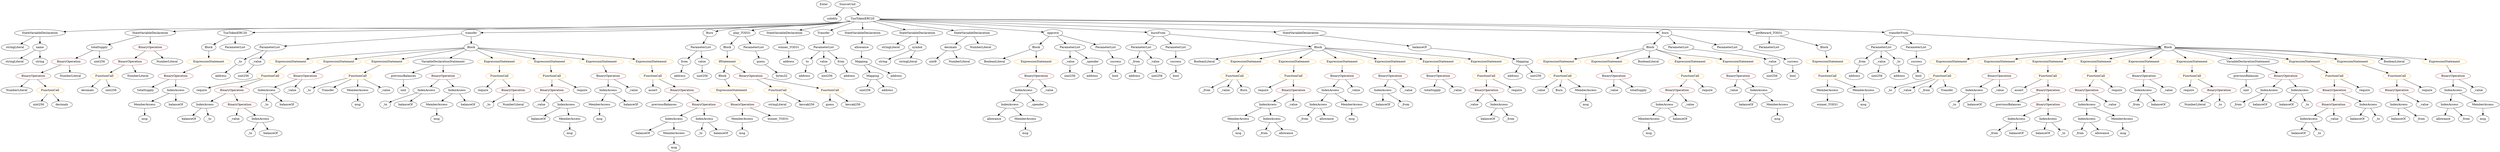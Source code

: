 strict digraph {
	graph [bb="0,0,10673,756"];
	node [label="\N"];
	Enter	[height=0.5,
		pos="3532.5,738",
		width=0.83628];
	ElementaryTypeName_uint256_4	[color=black,
		height=0.5,
		label=uint256,
		pos="3707.5,306",
		width=1.0442];
	IndexAccess_Unnamed_17	[color=black,
		height=0.5,
		label=IndexAccess,
		pos="9649.5,306",
		width=1.6402];
	Identifier__from_3	[color=black,
		height=0.5,
		label=_from,
		pos="9507.5,234",
		width=0.93331];
	IndexAccess_Unnamed_17 -> Identifier__from_3	[pos="e,9531.5,246.81 9619.4,290.15 9596.7,278.95 9565.5,263.56 9541.8,251.88"];
	Identifier_balanceOf_13	[color=black,
		height=0.5,
		label=balanceOf,
		pos="9607.5,234",
		width=1.3491];
	IndexAccess_Unnamed_17 -> Identifier_balanceOf_13	[pos="e,9617.6,251.79 9639.4,288.05 9634.6,280.06 9628.7,270.33 9623.4,261.4"];
	ParameterList_Unnamed_5	[color=black,
		height=0.5,
		label=ParameterList,
		pos="7528.5,522",
		width=1.7095];
	ParameterList_Unnamed_6	[color=black,
		height=0.5,
		label=ParameterList,
		pos="7947.5,522",
		width=1.7095];
	Parameter__from	[color=black,
		height=0.5,
		label=_from,
		pos="7855.5,450",
		width=0.93331];
	ParameterList_Unnamed_6 -> Parameter__from	[pos="e,7874.3,465.25 7926.2,504.76 7913.4,495.05 7897.1,482.6 7883.3,472.13"];
	Parameter__value_1	[color=black,
		height=0.5,
		label=_value,
		pos="7941.5,450",
		width=0.96103];
	ParameterList_Unnamed_6 -> Parameter__value_1	[pos="e,7943,468.1 7946.1,503.7 7945.4,496.41 7944.7,487.73 7944,479.54"];
	Parameter__to_1	[color=black,
		height=0.5,
		label=_to,
		pos="8021.5,450",
		width=0.75];
	ParameterList_Unnamed_6 -> Parameter__to_1	[pos="e,8006.6,465.11 7965.1,504.41 7975.1,494.97 7987.7,483.03 7998.5,472.83"];
	IndexAccess_Unnamed_30	[color=black,
		height=0.5,
		label=IndexAccess,
		pos="5862.5,306",
		width=1.6402];
	Identifier_balanceOf_22	[color=black,
		height=0.5,
		label=balanceOf,
		pos="5867.5,234",
		width=1.3491];
	IndexAccess_Unnamed_30 -> Identifier_balanceOf_22	[pos="e,5866.3,252.1 5863.8,287.7 5864.3,280.41 5864.9,271.73 5865.5,263.54"];
	Identifier__from_9	[color=black,
		height=0.5,
		label=_from,
		pos="5967.5,234",
		width=0.93331];
	IndexAccess_Unnamed_30 -> Identifier__from_9	[pos="e,5947,248.7 5886.4,289.12 5901.5,279.03 5921.2,265.88 5937.4,255.07"];
	VariableDeclaration_to	[color=black,
		height=0.5,
		label=to,
		pos="3456.5,450",
		width=0.75];
	ElementaryTypeName_address_4	[color=black,
		height=0.5,
		label=address,
		pos="3453.5,378",
		width=1.0996];
	VariableDeclaration_to -> ElementaryTypeName_address_4	[pos="e,3454.3,396.1 3455.8,431.7 3455.5,424.41 3455.1,415.73 3454.8,407.54"];
	IndexAccess_Unnamed_19	[color=black,
		height=0.5,
		label=IndexAccess,
		pos="9101.5,306",
		width=1.6402];
	Identifier__from_4	[color=black,
		height=0.5,
		label=_from,
		pos="9075.5,234",
		width=0.93331];
	IndexAccess_Unnamed_19 -> Identifier__from_4	[pos="e,9081.9,252.1 9095.1,287.7 9092.3,280.15 9089,271.12 9085.8,262.68"];
	Identifier_balanceOf_15	[color=black,
		height=0.5,
		label=balanceOf,
		pos="9175.5,234",
		width=1.3491];
	IndexAccess_Unnamed_19 -> Identifier_balanceOf_15	[pos="e,9158.4,251.23 9119.1,288.41 9128.4,279.63 9139.9,268.69 9150.2,259"];
	Identifier__to_12	[color=black,
		height=0.5,
		label=_to,
		pos="8003.5,306",
		width=0.75];
	Identifier_balanceOf_8	[color=black,
		height=0.5,
		label=balanceOf,
		pos="2771.5,90",
		width=1.3491];
	IndexAccess_Unnamed_20	[color=black,
		height=0.5,
		label=IndexAccess,
		pos="8382.5,306",
		width=1.6402];
	Identifier__to_11	[color=black,
		height=0.5,
		label=_to,
		pos="8294.5,234",
		width=0.75];
	IndexAccess_Unnamed_20 -> Identifier__to_11	[pos="e,8311.3,248.33 8362.1,288.76 8349.6,278.79 8333.4,265.93 8320,255.28"];
	Identifier_balanceOf_16	[color=black,
		height=0.5,
		label=balanceOf,
		pos="8388.5,234",
		width=1.3491];
	IndexAccess_Unnamed_20 -> Identifier_balanceOf_16	[pos="e,8387.1,252.1 8384,287.7 8384.6,280.41 8385.4,271.73 8386.1,263.54"];
	BinaryOperation_Unnamed_16	[color=brown,
		height=0.5,
		label=BinaryOperation,
		pos="8862.5,306",
		width=1.9867];
	IndexAccess_Unnamed_10	[color=black,
		height=0.5,
		label=IndexAccess,
		pos="8862.5,234",
		width=1.6402];
	BinaryOperation_Unnamed_16 -> IndexAccess_Unnamed_10	[pos="e,8862.5,252.1 8862.5,287.7 8862.5,280.41 8862.5,271.73 8862.5,263.54"];
	Identifier__value_5	[color=black,
		height=0.5,
		label=_value,
		pos="8974.5,234",
		width=0.96103];
	BinaryOperation_Unnamed_16 -> Identifier__value_5	[pos="e,8953.2,248.33 8888.5,288.76 8904.9,278.5 8926.2,265.18 8943.6,254.37"];
	BinaryOperation_Unnamed_28	[color=brown,
		height=0.5,
		label=BinaryOperation,
		pos="7109.5,306",
		width=1.9867];
	IndexAccess_Unnamed_25	[color=black,
		height=0.5,
		label=IndexAccess,
		pos="7047.5,234",
		width=1.6402];
	BinaryOperation_Unnamed_28 -> IndexAccess_Unnamed_25	[pos="e,7062.4,251.79 7094.5,288.05 7087.1,279.71 7078.1,269.49 7069.9,260.25"];
	Identifier__value_13	[color=black,
		height=0.5,
		label=_value,
		pos="7159.5,234",
		width=0.96103];
	BinaryOperation_Unnamed_28 -> Identifier__value_13	[pos="e,7147.9,251.31 7121.6,288.05 7127.6,279.77 7134.8,269.62 7141.4,260.42"];
	ExpressionStatement_Unnamed_17	[color=orange,
		height=0.5,
		label=ExpressionStatement,
		pos="8272.5,450",
		width=2.458];
	FunctionCall_Unnamed_14	[color=orange,
		height=0.5,
		label=FunctionCall,
		pos="8210.5,378",
		width=1.6125];
	ExpressionStatement_Unnamed_17 -> FunctionCall_Unnamed_14	[pos="e,8225.4,395.79 8257.5,432.05 8250.1,423.71 8241.1,413.49 8232.9,404.25"];
	IndexAccess_Unnamed_11	[color=black,
		height=0.5,
		label=IndexAccess,
		pos="8862.5,162",
		width=1.6402];
	IndexAccess_Unnamed_10 -> IndexAccess_Unnamed_11	[pos="e,8862.5,180.1 8862.5,215.7 8862.5,208.41 8862.5,199.73 8862.5,191.54"];
	MemberAccess_Unnamed_9	[color=black,
		height=0.5,
		label=MemberAccess,
		pos="9026.5,162",
		width=1.9174];
	IndexAccess_Unnamed_10 -> MemberAccess_Unnamed_9	[pos="e,8991.7,177.87 8895.7,218.83 8920.3,208.32 8954.2,193.87 8981.3,182.31"];
	ElementaryTypeName_string_1	[color=black,
		height=0.5,
		label=string,
		pos="3790.5,450",
		width=0.864];
	StateVariableDeclaration_Unnamed	[color=black,
		height=0.5,
		label=StateVariableDeclaration,
		pos="200.54,594",
		width=2.8184];
	stringLiteral_Unnamed_1	[color=black,
		height=0.5,
		label=stringLiteral,
		pos="98.539,522",
		width=1.5016];
	StateVariableDeclaration_Unnamed -> stringLiteral_Unnamed_1	[pos="e,121.26,538.59 175.85,576.05 162.21,566.69 145.11,554.96 130.47,544.91"];
	VariableDeclaration_name	[color=black,
		height=0.5,
		label=name,
		pos="200.54,522",
		width=0.83628];
	StateVariableDeclaration_Unnamed -> VariableDeclaration_name	[pos="e,200.54,540.1 200.54,575.7 200.54,568.41 200.54,559.73 200.54,551.54"];
	ElementaryTypeName_address_9	[color=black,
		height=0.5,
		label=address,
		pos="8021.5,378",
		width=1.0996];
	ElementaryTypeName_address_8	[color=black,
		height=0.5,
		label=address,
		pos="7831.5,378",
		width=1.0996];
	Parameter__from -> ElementaryTypeName_address_8	[pos="e,7837.5,396.28 7849.7,432.05 7847.1,424.52 7844,415.44 7841.1,406.94"];
	ExpressionStatement_Unnamed_16	[color=orange,
		height=0.5,
		label=ExpressionStatement,
		pos="8509.5,450",
		width=2.458];
	BinaryOperation_Unnamed_24	[color=brown,
		height=0.5,
		label=BinaryOperation,
		pos="8494.5,378",
		width=1.9867];
	ExpressionStatement_Unnamed_16 -> BinaryOperation_Unnamed_24	[pos="e,8498.2,396.1 8505.8,431.7 8504.3,424.32 8502.4,415.52 8500.6,407.25"];
	Identifier_balanceOf_14	[color=black,
		height=0.5,
		label=balanceOf,
		pos="9722.5,234",
		width=1.3491];
	Identifier_require_9	[color=black,
		height=0.5,
		label=require,
		pos="5350.5,306",
		width=1.0026];
	VariableDeclaration_from_1	[color=black,
		height=0.5,
		label=from,
		pos="2934.5,450",
		width=0.7947];
	ElementaryTypeName_address_5	[color=black,
		height=0.5,
		label=address,
		pos="2922.5,378",
		width=1.0996];
	VariableDeclaration_from_1 -> ElementaryTypeName_address_5	[pos="e,2925.5,396.1 2931.6,431.7 2930.3,424.32 2928.8,415.52 2927.4,407.25"];
	Identifier__value_16	[color=black,
		height=0.5,
		label=_value,
		pos="6539.5,306",
		width=0.96103];
	Identifier__value_14	[color=black,
		height=0.5,
		label=_value,
		pos="7329.5,306",
		width=0.96103];
	Identifier_msg_4	[color=black,
		height=0.5,
		label=msg,
		pos="1548.5,234",
		width=0.75];
	IndexAccess_Unnamed_24	[color=black,
		height=0.5,
		label=IndexAccess,
		pos="4304.5,234",
		width=1.6402];
	Identifier_allowance_2	[color=black,
		height=0.5,
		label=allowance,
		pos="4237.5,162",
		width=1.3076];
	IndexAccess_Unnamed_24 -> Identifier_allowance_2	[pos="e,4252.8,178.99 4288.7,216.41 4280.3,207.66 4269.8,196.75 4260.6,187.08"];
	MemberAccess_Unnamed_11	[color=black,
		height=0.5,
		label=MemberAccess,
		pos="4371.5,162",
		width=1.9174];
	IndexAccess_Unnamed_24 -> MemberAccess_Unnamed_11	[pos="e,4355.3,179.96 4320.4,216.41 4328.5,207.99 4338.4,197.58 4347.4,188.2"];
	BinaryOperation_Unnamed_15	[color=brown,
		height=0.5,
		label=BinaryOperation,
		pos="3207.5,234",
		width=1.9867];
	MemberAccess_Unnamed_6	[color=black,
		height=0.5,
		label=MemberAccess,
		pos="3207.5,162",
		width=1.9174];
	BinaryOperation_Unnamed_15 -> MemberAccess_Unnamed_6	[pos="e,3207.5,180.1 3207.5,215.7 3207.5,208.41 3207.5,199.73 3207.5,191.54"];
	Identifier_winner_TOD31	[color=black,
		height=0.5,
		label=winner_TOD31,
		pos="3363.5,162",
		width=1.9036];
	BinaryOperation_Unnamed_15 -> Identifier_winner_TOD31	[pos="e,3330,178.04 3241.4,217.81 3264.4,207.5 3295,193.77 3319.8,182.64"];
	ElementaryTypeName_address	[color=black,
		height=0.5,
		label=address,
		pos="6418.5,378",
		width=1.0996];
	IndexAccess_Unnamed_7	[color=black,
		height=0.5,
		label=IndexAccess,
		pos="1140.5,306",
		width=1.6402];
	Identifier__to_4	[color=black,
		height=0.5,
		label=_to,
		pos="1142.5,234",
		width=0.75];
	IndexAccess_Unnamed_7 -> Identifier__to_4	[pos="e,1142.1,252.1 1141,287.7 1141.2,280.41 1141.5,271.73 1141.7,263.54"];
	Identifier_balanceOf_7	[color=black,
		height=0.5,
		label=balanceOf,
		pos="1236.5,234",
		width=1.3491];
	IndexAccess_Unnamed_7 -> Identifier_balanceOf_7	[pos="e,1215.2,250.58 1162.3,289.12 1175.3,279.65 1192,267.5 1206.2,257.11"];
	Identifier_msg_6	[color=black,
		height=0.5,
		label=msg,
		pos="3209.5,90",
		width=0.75];
	MemberAccess_Unnamed_6 -> Identifier_msg_6	[pos="e,3209.1,108.1 3208,143.7 3208.2,136.41 3208.5,127.73 3208.7,119.54"];
	ElementaryTypeName_address_10	[color=black,
		height=0.5,
		label=address,
		pos="4660.5,378",
		width=1.0996];
	Identifier__to_1	[color=black,
		height=0.5,
		label=_to,
		pos="1072.5,90",
		width=0.75];
	BinaryOperation_Unnamed_6	[color=brown,
		height=0.5,
		label=BinaryOperation,
		pos="2390.5,306",
		width=1.9867];
	Identifier__value	[color=black,
		height=0.5,
		label=_value,
		pos="2345.5,234",
		width=0.96103];
	BinaryOperation_Unnamed_6 -> Identifier__value	[pos="e,2356,251.31 2379.6,288.05 2374.4,279.85 2367.9,269.83 2362.1,260.71"];
	IndexAccess_Unnamed_1	[color=black,
		height=0.5,
		label=IndexAccess,
		pos="2457.5,234",
		width=1.6402];
	BinaryOperation_Unnamed_6 -> IndexAccess_Unnamed_1	[pos="e,2441.5,251.79 2406.8,288.05 2414.8,279.63 2424.7,269.28 2433.6,259.97"];
	BooleanLiteral_Unnamed_3	[color=black,
		height=0.5,
		label=BooleanLiteral,
		pos="5156.5,450",
		width=1.7788];
	Parameter__value_3	[color=black,
		height=0.5,
		label=_value,
		pos="7475.5,450",
		width=0.96103];
	ElementaryTypeName_uint256_10	[color=black,
		height=0.5,
		label=uint256,
		pos="7475.5,378",
		width=1.0442];
	Parameter__value_3 -> ElementaryTypeName_uint256_10	[pos="e,7475.5,396.1 7475.5,431.7 7475.5,424.41 7475.5,415.73 7475.5,407.54"];
	Identifier_Burn	[color=black,
		height=0.5,
		label=Burn,
		pos="6620.5,306",
		width=0.7947];
	ExpressionStatement_Unnamed_23	[color=orange,
		height=0.5,
		label=ExpressionStatement,
		pos="6602.5,450",
		width=2.458];
	FunctionCall_Unnamed_17	[color=orange,
		height=0.5,
		label=FunctionCall,
		pos="6627.5,378",
		width=1.6125];
	ExpressionStatement_Unnamed_23 -> FunctionCall_Unnamed_17	[pos="e,6621.4,396.1 6608.7,431.7 6611.4,424.15 6614.6,415.12 6617.7,406.68"];
	Identifier_totalSupply	[color=black,
		height=0.5,
		label=totalSupply,
		pos="621.54,306",
		width=1.4739];
	StateVariableDeclaration_Unnamed_3	[color=black,
		height=0.5,
		label=StateVariableDeclaration,
		pos="660.54,594",
		width=2.8184];
	VariableDeclaration_totalSupply	[color=black,
		height=0.5,
		label=totalSupply,
		pos="448.54,522",
		width=1.4739];
	StateVariableDeclaration_Unnamed_3 -> VariableDeclaration_totalSupply	[pos="e,485.45,535.19 614.01,577.64 579,566.08 531.18,550.29 495.95,538.66"];
	BinaryOperation_Unnamed_2	[color=brown,
		height=0.5,
		label=BinaryOperation,
		pos="660.54,522",
		width=1.9867];
	StateVariableDeclaration_Unnamed_3 -> BinaryOperation_Unnamed_2	[pos="e,660.54,540.1 660.54,575.7 660.54,568.41 660.54,559.73 660.54,551.54"];
	Identifier_guess	[color=black,
		height=0.5,
		label=guess,
		pos="3573.5,234",
		width=0.87786];
	Identifier_balanceOf_3	[color=black,
		height=0.5,
		label=balanceOf,
		pos="816.54,162",
		width=1.3491];
	stringLiteral_Unnamed_2	[color=black,
		height=0.5,
		label=stringLiteral,
		pos="3893.5,450",
		width=1.5016];
	IndexAccess_Unnamed_15	[color=black,
		height=0.5,
		label=IndexAccess,
		pos="9819.5,162",
		width=1.6402];
	Identifier_balanceOf_11	[color=black,
		height=0.5,
		label=balanceOf,
		pos="9772.5,90",
		width=1.3491];
	IndexAccess_Unnamed_15 -> Identifier_balanceOf_11	[pos="e,9783.8,107.79 9808.2,144.05 9802.7,135.97 9796.1,126.12 9790.1,117.11"];
	Identifier__to_8	[color=black,
		height=0.5,
		label=_to,
		pos="9866.5,90",
		width=0.75];
	IndexAccess_Unnamed_15 -> Identifier__to_8	[pos="e,9855.9,106.83 9830.9,144.05 9836.5,135.73 9843.3,125.54 9849.5,116.32"];
	Identifier_msg_11	[color=black,
		height=0.5,
		label=msg,
		pos="6979.5,90",
		width=0.75];
	Identifier__value_19	[color=black,
		height=0.5,
		label=_value,
		pos="5974.5,306",
		width=0.96103];
	Identifier__to_5	[color=black,
		height=0.5,
		label=_to,
		pos="1332.5,306",
		width=0.75];
	ElementaryTypeName_bytes32	[color=black,
		height=0.5,
		label=bytes32,
		pos="3356.5,378",
		width=1.0996];
	MemberAccess_Unnamed_14	[color=black,
		height=0.5,
		label=MemberAccess,
		pos="6736.5,306",
		width=1.9174];
	Identifier_msg_13	[color=black,
		height=0.5,
		label=msg,
		pos="6736.5,234",
		width=0.75];
	MemberAccess_Unnamed_14 -> Identifier_msg_13	[pos="e,6736.5,252.1 6736.5,287.7 6736.5,280.41 6736.5,271.73 6736.5,263.54"];
	ExpressionStatement_Unnamed_29	[color=orange,
		height=0.5,
		label=ExpressionStatement,
		pos="5327.5,450",
		width=2.458];
	FunctionCall_Unnamed_20	[color=orange,
		height=0.5,
		label=FunctionCall,
		pos="5226.5,378",
		width=1.6125];
	ExpressionStatement_Unnamed_29 -> FunctionCall_Unnamed_20	[pos="e,5249.5,394.91 5303.3,432.23 5289.9,422.94 5273.1,411.28 5258.6,401.23"];
	ExpressionStatement_Unnamed_22	[color=orange,
		height=0.5,
		label=ExpressionStatement,
		pos="6797.5,450",
		width=2.458];
	BinaryOperation_Unnamed_30	[color=brown,
		height=0.5,
		label=BinaryOperation,
		pos="6858.5,378",
		width=1.9867];
	ExpressionStatement_Unnamed_22 -> BinaryOperation_Unnamed_30	[pos="e,6843.9,395.79 6812.3,432.05 6819.6,423.71 6828.5,413.49 6836.5,404.25"];
	BinaryOperation_Unnamed_35	[color=brown,
		height=0.5,
		label=BinaryOperation,
		pos="6107.5,378",
		width=1.9867];
	Identifier_totalSupply_2	[color=black,
		height=0.5,
		label=totalSupply,
		pos="6080.5,306",
		width=1.4739];
	BinaryOperation_Unnamed_35 -> Identifier_totalSupply_2	[pos="e,6087.1,324.1 6100.9,359.7 6098,352.15 6094.5,343.12 6091.2,334.68"];
	Identifier__value_21	[color=black,
		height=0.5,
		label=_value,
		pos="6186.5,306",
		width=0.96103];
	BinaryOperation_Unnamed_35 -> Identifier__value_21	[pos="e,6169.6,322.04 6126.3,360.41 6136.6,351.22 6149.7,339.67 6161,329.66"];
	BinaryOperation_Unnamed_17	[color=brown,
		height=0.5,
		label=BinaryOperation,
		pos="10459,378",
		width=1.9867];
	IndexAccess_Unnamed_12	[color=black,
		height=0.5,
		label=IndexAccess,
		pos="10459,306",
		width=1.6402];
	BinaryOperation_Unnamed_17 -> IndexAccess_Unnamed_12	[pos="e,10459,324.1 10459,359.7 10459,352.41 10459,343.73 10459,335.54"];
	Identifier__value_6	[color=black,
		height=0.5,
		label=_value,
		pos="10571,306",
		width=0.96103];
	BinaryOperation_Unnamed_17 -> Identifier__value_6	[pos="e,10549,320.33 10485,360.76 10501,350.5 10522,337.18 10540,326.37"];
	Identifier_balanceOf_1	[color=black,
		height=0.5,
		label=balanceOf,
		pos="2337.5,162",
		width=1.3491];
	Identifier__value_8	[color=black,
		height=0.5,
		label=_value,
		pos="9931.5,162",
		width=0.96103];
	Block_Unnamed_7	[color=black,
		height=0.5,
		label=Block,
		pos="6976.5,522",
		width=0.90558];
	Block_Unnamed_7 -> ExpressionStatement_Unnamed_23	[pos="e,6665.9,462.86 6945.9,515.27 6887.7,504.37 6759.4,480.37 6677.2,464.98"];
	Block_Unnamed_7 -> ExpressionStatement_Unnamed_22	[pos="e,6837.2,466.49 6950.5,510.82 6923.6,500.32 6881.1,483.67 6847.7,470.6"];
	BooleanLiteral_Unnamed_2	[color=black,
		height=0.5,
		label=BooleanLiteral,
		pos="6968.5,450",
		width=1.7788];
	Block_Unnamed_7 -> BooleanLiteral_Unnamed_2	[pos="e,6970.5,468.1 6974.6,503.7 6973.7,496.41 6972.7,487.73 6971.8,479.54"];
	ExpressionStatement_Unnamed_20	[color=orange,
		height=0.5,
		label=ExpressionStatement,
		pos="7139.5,450",
		width=2.458];
	Block_Unnamed_7 -> ExpressionStatement_Unnamed_20	[pos="e,7102.9,466.74 7001.7,510.22 7025.7,499.87 7062.8,483.98 7092.4,471.26"];
	ExpressionStatement_Unnamed_21	[color=orange,
		height=0.5,
		label=ExpressionStatement,
		pos="7334.5,450",
		width=2.458];
	Block_Unnamed_7 -> ExpressionStatement_Unnamed_21	[pos="e,7272.4,463.15 7007.1,515.03 7062.9,504.11 7183,480.64 7261.2,465.35"];
	ElementaryTypeName_address_3	[color=black,
		height=0.5,
		label=address,
		pos="3643.5,378",
		width=1.0996];
	Identifier__from	[color=black,
		height=0.5,
		label=_from,
		pos="8844.5,90",
		width=0.93331];
	FunctionCall_Unnamed_8	[color=orange,
		height=0.5,
		label=FunctionCall,
		pos="3351.5,306",
		width=1.6125];
	stringLiteral_Unnamed_4	[color=black,
		height=0.5,
		label=stringLiteral,
		pos="3351.5,234",
		width=1.5016];
	FunctionCall_Unnamed_8 -> stringLiteral_Unnamed_4	[pos="e,3351.5,252.1 3351.5,287.7 3351.5,280.41 3351.5,271.73 3351.5,263.54"];
	Identifier_keccak256_1	[color=black,
		height=0.5,
		label=keccak256,
		pos="3473.5,234",
		width=1.3907];
	FunctionCall_Unnamed_8 -> Identifier_keccak256_1	[pos="e,3447.7,249.85 3378.3,289.64 3395.8,279.61 3418.8,266.4 3437.8,255.48"];
	Identifier_allowance_1	[color=black,
		height=0.5,
		label=allowance,
		pos="10424,162",
		width=1.3076];
	MemberAccess_Unnamed_15	[color=black,
		height=0.5,
		label=MemberAccess,
		pos="5222.5,162",
		width=1.9174];
	Identifier_msg_14	[color=black,
		height=0.5,
		label=msg,
		pos="5222.5,90",
		width=0.75];
	MemberAccess_Unnamed_15 -> Identifier_msg_14	[pos="e,5222.5,108.1 5222.5,143.7 5222.5,136.41 5222.5,127.73 5222.5,119.54"];
	Identifier_previousBalances	[color=black,
		height=0.5,
		label=previousBalances,
		pos="2881.5,234",
		width=2.0976];
	ElementaryTypeName_uint256_11	[color=black,
		height=0.5,
		label=uint256,
		pos="4946.5,378",
		width=1.0442];
	Identifier__from_6	[color=black,
		height=0.5,
		label=_from,
		pos="8456.5,90",
		width=0.93331];
	ExpressionStatement_Unnamed_25	[color=orange,
		height=0.5,
		label=ExpressionStatement,
		pos="5522.5,450",
		width=2.458];
	FunctionCall_Unnamed_19	[color=orange,
		height=0.5,
		label=FunctionCall,
		pos="5476.5,378",
		width=1.6125];
	ExpressionStatement_Unnamed_25 -> FunctionCall_Unnamed_19	[pos="e,5487.8,396.1 5511.2,431.7 5506,423.81 5499.7,414.3 5494,405.55"];
	FunctionCall_Unnamed_12	[color=orange,
		height=0.5,
		label=FunctionCall,
		pos="10220,378",
		width=1.6125];
	BinaryOperation_Unnamed_19	[color=brown,
		height=0.5,
		label=BinaryOperation,
		pos="10220,306",
		width=1.9867];
	FunctionCall_Unnamed_12 -> BinaryOperation_Unnamed_19	[pos="e,10220,324.1 10220,359.7 10220,352.41 10220,343.73 10220,335.54"];
	Identifier_require_5	[color=black,
		height=0.5,
		label=require,
		pos="10346,306",
		width=1.0026];
	FunctionCall_Unnamed_12 -> Identifier_require_5	[pos="e,10322,320.04 10247,361.81 10266,351.15 10292,336.83 10312,325.5"];
	FunctionCall_Unnamed_10	[color=orange,
		height=0.5,
		label=FunctionCall,
		pos="8920.5,378",
		width=1.6125];
	FunctionCall_Unnamed_10 -> BinaryOperation_Unnamed_16	[pos="e,8876.4,323.79 8906.5,360.05 8899.7,351.8 8891.3,341.7 8883.7,332.54"];
	Identifier_require_3	[color=black,
		height=0.5,
		label=require,
		pos="8988.5,306",
		width=1.0026];
	FunctionCall_Unnamed_10 -> Identifier_require_3	[pos="e,8973.5,322.51 8936.7,360.41 8945.3,351.53 8956.1,340.44 8965.5,330.67"];
	Identifier_msg_10	[color=black,
		height=0.5,
		label=msg,
		pos="4371.5,90",
		width=0.75];
	Identifier_Transfer	[color=black,
		height=0.5,
		label=Transfer,
		pos="1419.5,306",
		width=1.1689];
	Identifier__to_10	[color=black,
		height=0.5,
		label=_to,
		pos="9816.5,234",
		width=0.75];
	BinaryOperation_Unnamed	[color=brown,
		height=0.5,
		label=BinaryOperation,
		pos="321.54,450",
		width=1.9867];
	BinaryOperation_Unnamed_1	[color=brown,
		height=0.5,
		label=BinaryOperation,
		pos="168.54,378",
		width=1.9867];
	BinaryOperation_Unnamed -> BinaryOperation_Unnamed_1	[pos="e,202.04,394.33 287.96,433.64 265.74,423.47 236.38,410.04 212.32,399.03"];
	NumberLiteral_Unnamed_2	[color=black,
		height=0.5,
		label=NumberLiteral,
		pos="321.54,378",
		width=1.765];
	BinaryOperation_Unnamed -> NumberLiteral_Unnamed_2	[pos="e,321.54,396.1 321.54,431.7 321.54,424.41 321.54,415.73 321.54,407.54"];
	Identifier__to	[color=black,
		height=0.5,
		label=_to,
		pos="2120.5,234",
		width=0.75];
	Identifier_require_4	[color=black,
		height=0.5,
		label=require,
		pos="9302.5,306",
		width=1.0026];
	ExpressionStatement_Unnamed_18	[color=orange,
		height=0.5,
		label=ExpressionStatement,
		pos="8718.5,450",
		width=2.458];
	FunctionCall_Unnamed_15	[color=orange,
		height=0.5,
		label=FunctionCall,
		pos="8701.5,378",
		width=1.6125];
	ExpressionStatement_Unnamed_18 -> FunctionCall_Unnamed_15	[pos="e,8705.7,396.1 8714.3,431.7 8712.5,424.32 8710.4,415.52 8708.4,407.25"];
	Identifier__from_11	[color=black,
		height=0.5,
		label=_from,
		pos="5100.5,306",
		width=0.93331];
	MemberAccess_Unnamed_4	[color=black,
		height=0.5,
		label=MemberAccess,
		pos="1548.5,306",
		width=1.9174];
	MemberAccess_Unnamed_4 -> Identifier_msg_4	[pos="e,1548.5,252.1 1548.5,287.7 1548.5,280.41 1548.5,271.73 1548.5,263.54"];
	Identifier__value_17	[color=black,
		height=0.5,
		label=_value,
		pos="6254.5,234",
		width=0.96103];
	BinaryOperation_Unnamed_18	[color=brown,
		height=0.5,
		label=BinaryOperation,
		pos="9428.5,306",
		width=1.9867];
	NumberLiteral_Unnamed_7	[color=black,
		height=0.5,
		label=NumberLiteral,
		pos="9319.5,234",
		width=1.765];
	BinaryOperation_Unnamed_18 -> NumberLiteral_Unnamed_7	[pos="e,9344.3,250.91 9403.3,288.76 9388.6,279.33 9369.9,267.32 9353.9,257.04"];
	Identifier__to_7	[color=black,
		height=0.5,
		label=_to,
		pos="9428.5,234",
		width=0.75];
	BinaryOperation_Unnamed_18 -> Identifier__to_7	[pos="e,9428.5,252.1 9428.5,287.7 9428.5,280.41 9428.5,271.73 9428.5,263.54"];
	Identifier_balanceOf_21	[color=black,
		height=0.5,
		label=balanceOf,
		pos="6316.5,162",
		width=1.3491];
	ExpressionStatement_Unnamed_10	[color=orange,
		height=0.5,
		label=ExpressionStatement,
		pos="8920.5,450",
		width=2.458];
	ExpressionStatement_Unnamed_10 -> FunctionCall_Unnamed_10	[pos="e,8920.5,396.1 8920.5,431.7 8920.5,424.41 8920.5,415.73 8920.5,407.54"];
	Identifier_assert_1	[color=black,
		height=0.5,
		label=assert,
		pos="8579.5,306",
		width=0.89172];
	Identifier_allowance	[color=black,
		height=0.5,
		label=allowance,
		pos="8943.5,90",
		width=1.3076];
	IndexAccess_Unnamed_6	[color=black,
		height=0.5,
		label=IndexAccess,
		pos="2629.5,306",
		width=1.6402];
	MemberAccess_Unnamed_3	[color=black,
		height=0.5,
		label=MemberAccess,
		pos="2603.5,234",
		width=1.9174];
	IndexAccess_Unnamed_6 -> MemberAccess_Unnamed_3	[pos="e,2609.9,252.1 2623.1,287.7 2620.3,280.15 2617,271.12 2613.8,262.68"];
	Identifier_balanceOf_6	[color=black,
		height=0.5,
		label=balanceOf,
		pos="2739.5,234",
		width=1.3491];
	IndexAccess_Unnamed_6 -> Identifier_balanceOf_6	[pos="e,2716.1,249.94 2654.2,289.29 2669.7,279.45 2689.8,266.65 2706.6,255.96"];
	IndexAccess_Unnamed_26	[color=black,
		height=0.5,
		label=IndexAccess,
		pos="7441.5,306",
		width=1.6402];
	Identifier_balanceOf_20	[color=black,
		height=0.5,
		label=balanceOf,
		pos="7364.5,234",
		width=1.3491];
	IndexAccess_Unnamed_26 -> Identifier_balanceOf_20	[pos="e,7382.4,251.23 7423.3,288.41 7413.5,279.54 7401.4,268.47 7390.6,258.71"];
	MemberAccess_Unnamed_13	[color=black,
		height=0.5,
		label=MemberAccess,
		pos="7500.5,234",
		width=1.9174];
	IndexAccess_Unnamed_26 -> MemberAccess_Unnamed_13	[pos="e,7486.4,251.79 7455.8,288.05 7462.8,279.8 7471.3,269.7 7479,260.54"];
	IndexAccess_Unnamed_21	[color=black,
		height=0.5,
		label=IndexAccess,
		pos="8556.5,162",
		width=1.6402];
	IndexAccess_Unnamed_21 -> Identifier__from_6	[pos="e,8476.4,104.93 8533.8,145.12 8519.5,135.09 8500.9,122.06 8485.5,111.29"];
	Identifier_balanceOf_17	[color=black,
		height=0.5,
		label=balanceOf,
		pos="8556.5,90",
		width=1.3491];
	IndexAccess_Unnamed_21 -> Identifier_balanceOf_17	[pos="e,8556.5,108.1 8556.5,143.7 8556.5,136.41 8556.5,127.73 8556.5,119.54"];
	ExpressionStatement_Unnamed_15	[color=orange,
		height=0.5,
		label=ExpressionStatement,
		pos="9115.5,450",
		width=2.458];
	BinaryOperation_Unnamed_23	[color=brown,
		height=0.5,
		label=BinaryOperation,
		pos="9115.5,378",
		width=1.9867];
	ExpressionStatement_Unnamed_15 -> BinaryOperation_Unnamed_23	[pos="e,9115.5,396.1 9115.5,431.7 9115.5,424.41 9115.5,415.73 9115.5,407.54"];
	ExpressionStatement_Unnamed_3	[color=orange,
		height=0.5,
		label=ExpressionStatement,
		pos="1294.5,450",
		width=2.458];
	FunctionCall_Unnamed_4	[color=orange,
		height=0.5,
		label=FunctionCall,
		pos="1245.5,378",
		width=1.6125];
	ExpressionStatement_Unnamed_3 -> FunctionCall_Unnamed_4	[pos="e,1257.5,396.1 1282.4,431.7 1276.8,423.73 1270.1,414.1 1263.9,405.26"];
	ExpressionStatement_Unnamed_5	[color=orange,
		height=0.5,
		label=ExpressionStatement,
		pos="1492.5,450",
		width=2.458];
	BinaryOperation_Unnamed_11	[color=brown,
		height=0.5,
		label=BinaryOperation,
		pos="1393.5,378",
		width=1.9867];
	ExpressionStatement_Unnamed_5 -> BinaryOperation_Unnamed_11	[pos="e,1416.7,395.39 1468.8,432.23 1456,423.16 1440,411.83 1426,401.95"];
	ExpressionStatement_Unnamed_6	[color=orange,
		height=0.5,
		label=ExpressionStatement,
		pos="1688.5,450",
		width=2.458];
	FunctionCall_Unnamed_5	[color=orange,
		height=0.5,
		label=FunctionCall,
		pos="1548.5,378",
		width=1.6125];
	ExpressionStatement_Unnamed_6 -> FunctionCall_Unnamed_5	[pos="e,1578.1,393.79 1656.4,432.94 1636.2,422.81 1609.8,409.65 1588.3,398.87"];
	MemberAccess_Unnamed_2	[color=black,
		height=0.5,
		label=MemberAccess,
		pos="1890.5,234",
		width=1.9174];
	Identifier_msg_2	[color=black,
		height=0.5,
		label=msg,
		pos="1890.5,162",
		width=0.75];
	MemberAccess_Unnamed_2 -> Identifier_msg_2	[pos="e,1890.5,180.1 1890.5,215.7 1890.5,208.41 1890.5,199.73 1890.5,191.54"];
	Identifier_balanceOf_10	[color=black,
		height=0.5,
		label=balanceOf,
		pos="10221,162",
		width=1.3491];
	ElementaryTypeName_uint256_9	[color=black,
		height=0.5,
		label=uint256,
		pos="4562.5,378",
		width=1.0442];
	FunctionCall_Unnamed_6	[color=orange,
		height=0.5,
		label=FunctionCall,
		pos="2806.5,378",
		width=1.6125];
	Identifier_assert	[color=black,
		height=0.5,
		label=assert,
		pos="2826.5,306",
		width=0.89172];
	FunctionCall_Unnamed_6 -> Identifier_assert	[pos="e,2821.7,324.1 2811.5,359.7 2813.6,352.24 2816.2,343.32 2818.5,334.97"];
	BinaryOperation_Unnamed_12	[color=brown,
		height=0.5,
		label=BinaryOperation,
		pos="2948.5,306",
		width=1.9867];
	FunctionCall_Unnamed_6 -> BinaryOperation_Unnamed_12	[pos="e,2917,322.55 2836.7,362.15 2857,352.11 2884.2,338.7 2906.7,327.62"];
	VariableDeclaration_value	[color=black,
		height=0.5,
		label=value,
		pos="3531.5,450",
		width=0.82242];
	ElementaryTypeName_uint256_5	[color=black,
		height=0.5,
		label=uint256,
		pos="3548.5,378",
		width=1.0442];
	VariableDeclaration_value -> ElementaryTypeName_uint256_5	[pos="e,3544.4,396.1 3535.7,431.7 3537.5,424.32 3539.7,415.52 3541.7,407.25"];
	Block_Unnamed_2	[color=black,
		height=0.5,
		label=Block,
		pos="3117.5,522",
		width=0.90558];
	IfStatement_Unnamed	[color=orange,
		height=0.5,
		label=IfStatement,
		pos="3117.5,450",
		width=1.4739];
	Block_Unnamed_2 -> IfStatement_Unnamed	[pos="e,3117.5,468.1 3117.5,503.7 3117.5,496.41 3117.5,487.73 3117.5,479.54"];
	VariableDeclarationStatement_Unnamed	[color=black,
		height=0.5,
		label=VariableDeclarationStatement,
		pos="1915.5,450",
		width=3.3174];
	VariableDeclaration_previousBalances	[color=black,
		height=0.5,
		label=previousBalances,
		pos="1750.5,378",
		width=2.0976];
	VariableDeclarationStatement_Unnamed -> VariableDeclaration_previousBalances	[pos="e,1786.4,394.23 1876.9,432.59 1852.9,422.44 1822.1,409.36 1796.9,398.66"];
	BinaryOperation_Unnamed_9	[color=brown,
		height=0.5,
		label=BinaryOperation,
		pos="1915.5,378",
		width=1.9867];
	VariableDeclarationStatement_Unnamed -> BinaryOperation_Unnamed_9	[pos="e,1915.5,396.1 1915.5,431.7 1915.5,424.41 1915.5,415.73 1915.5,407.54"];
	IndexAccess_Unnamed_13	[color=black,
		height=0.5,
		label=IndexAccess,
		pos="10458,234",
		width=1.6402];
	IndexAccess_Unnamed_12 -> IndexAccess_Unnamed_13	[pos="e,10458,252.1 10458,287.7 10458,280.41 10458,271.73 10458,263.54"];
	MemberAccess_Unnamed_10	[color=black,
		height=0.5,
		label=MemberAccess,
		pos="10604,234",
		width=1.9174];
	IndexAccess_Unnamed_12 -> MemberAccess_Unnamed_10	[pos="e,10572,250.38 10489,290.33 10510,280.17 10538,266.53 10561,255.33"];
	FunctionCall_Unnamed_2	[color=orange,
		height=0.5,
		label=FunctionCall,
		pos="2141.5,378",
		width=1.6125];
	Identifier_require	[color=black,
		height=0.5,
		label=require,
		pos="2103.5,306",
		width=1.0026];
	FunctionCall_Unnamed_2 -> Identifier_require	[pos="e,2112.7,323.79 2132.3,360.05 2128,352.14 2122.8,342.54 2118,333.69"];
	BinaryOperation_Unnamed_5	[color=brown,
		height=0.5,
		label=BinaryOperation,
		pos="2229.5,306",
		width=1.9867];
	FunctionCall_Unnamed_2 -> BinaryOperation_Unnamed_5	[pos="e,2208.6,323.63 2161.9,360.76 2173.2,351.79 2187.4,340.49 2199.9,330.56"];
	BinaryOperation_Unnamed_27	[color=brown,
		height=0.5,
		label=BinaryOperation,
		pos="4421.5,378",
		width=1.9867];
	IndexAccess_Unnamed_23	[color=black,
		height=0.5,
		label=IndexAccess,
		pos="4365.5,306",
		width=1.6402];
	BinaryOperation_Unnamed_27 -> IndexAccess_Unnamed_23	[pos="e,4379,323.79 4408,360.05 4401.4,351.8 4393.3,341.7 4386,332.54"];
	Identifier__value_12	[color=black,
		height=0.5,
		label=_value,
		pos="4477.5,306",
		width=0.96103];
	BinaryOperation_Unnamed_27 -> Identifier__value_12	[pos="e,4464.9,322.83 4435.1,360.05 4441.9,351.56 4450.3,341.11 4457.8,331.73"];
	Identifier_require_2	[color=black,
		height=0.5,
		label=require,
		pos="865.54,306",
		width=1.0026];
	FunctionCall_Unnamed_4 -> Identifier_require_2	[pos="e,892.35,318.27 1202.8,365.38 1194.8,363.42 1186.4,361.53 1178.5,360 1060.5,337.18 1027.1,353.43 910.54,324 908.1,323.39 905.62,\
322.68 903.13,321.92"];
	BinaryOperation_Unnamed_7	[color=brown,
		height=0.5,
		label=BinaryOperation,
		pos="991.54,306",
		width=1.9867];
	FunctionCall_Unnamed_4 -> BinaryOperation_Unnamed_7	[pos="e,1038.5,319.94 1203,365.28 1160.9,353.68 1096.2,335.83 1049.4,322.94"];
	Identifier__value_1	[color=black,
		height=0.5,
		label=_value,
		pos="1007.5,162",
		width=0.96103];
	ElementaryTypeName_bool	[color=black,
		height=0.5,
		label=bool,
		pos="8106.5,378",
		width=0.76697];
	FunctionDefinition_TunTokenERC20	[color=black,
		height=0.5,
		label=TunTokenERC20,
		pos="1010.5,594",
		width=2.1392];
	Block_Unnamed	[color=black,
		height=0.5,
		label=Block,
		pos="898.54,522",
		width=0.90558];
	FunctionDefinition_TunTokenERC20 -> Block_Unnamed	[pos="e,919.51,536.1 984.56,576.76 968.03,566.43 946.55,553.01 929.18,542.15"];
	ParameterList_Unnamed_2	[color=black,
		height=0.5,
		label=ParameterList,
		pos="1010.5,522",
		width=1.7095];
	FunctionDefinition_TunTokenERC20 -> ParameterList_Unnamed_2	[pos="e,1010.5,540.1 1010.5,575.7 1010.5,568.41 1010.5,559.73 1010.5,551.54"];
	ParameterList_Unnamed_7	[color=black,
		height=0.5,
		label=ParameterList,
		pos="8094.5,522",
		width=1.7095];
	Parameter_success	[color=black,
		height=0.5,
		label=success,
		pos="8106.5,450",
		width=1.1135];
	ParameterList_Unnamed_7 -> Parameter_success	[pos="e,8103.6,468.1 8097.5,503.7 8098.8,496.32 8100.3,487.52 8101.7,479.25"];
	ParameterList_Unnamed_3	[color=black,
		height=0.5,
		label=ParameterList,
		pos="1151.5,522",
		width=1.7095];
	Parameter__to	[color=black,
		height=0.5,
		label=_to,
		pos="1049.5,450",
		width=0.75];
	ParameterList_Unnamed_3 -> Parameter__to	[pos="e,1067.7,463.5 1128.1,504.94 1112.9,494.51 1093.1,480.87 1077.1,469.92"];
	Parameter__value	[color=black,
		height=0.5,
		label=_value,
		pos="1141.5,450",
		width=0.96103];
	ParameterList_Unnamed_3 -> Parameter__value	[pos="e,1144,468.1 1149.1,503.7 1148,496.32 1146.8,487.52 1145.6,479.25"];
	ElementaryTypeName_bool_2	[color=black,
		height=0.5,
		label=bool,
		pos="7568.5,378",
		width=0.76697];
	ElementaryTypeName_address_6	[color=black,
		height=0.5,
		label=address,
		pos="1036.5,378",
		width=1.0996];
	ParameterList_Unnamed	[color=black,
		height=0.5,
		label=ParameterList,
		pos="3533.5,522",
		width=1.7095];
	ParameterList_Unnamed -> VariableDeclaration_to	[pos="e,3472.1,465.11 3515.3,504.41 3504.9,494.97 3491.8,483.03 3480.6,472.83"];
	ParameterList_Unnamed -> VariableDeclaration_value	[pos="e,3532,468.1 3533,503.7 3532.8,496.41 3532.6,487.73 3532.4,479.54"];
	VariableDeclaration_from	[color=black,
		height=0.5,
		label=from,
		pos="3607.5,450",
		width=0.7947];
	ParameterList_Unnamed -> VariableDeclaration_from	[pos="e,3592.1,465.57 3551.1,504.41 3560.9,495.1 3573.3,483.35 3584,473.24"];
	ElementaryTypeName_address_11	[color=black,
		height=0.5,
		label=address,
		pos="4851.5,378",
		width=1.0996];
	Identifier_balanceOf_12	[color=black,
		height=0.5,
		label=balanceOf,
		pos="10033,162",
		width=1.3491];
	ElementaryTypeName_uint256_8	[color=black,
		height=0.5,
		label=uint256,
		pos="7926.5,378",
		width=1.0442];
	Parameter__value_1 -> ElementaryTypeName_uint256_8	[pos="e,7930.2,396.1 7937.8,431.7 7936.3,424.32 7934.4,415.52 7932.6,407.25"];
	FunctionCall_Unnamed_7	[color=orange,
		height=0.5,
		label=FunctionCall,
		pos="3573.5,306",
		width=1.6125];
	FunctionCall_Unnamed_7 -> Identifier_guess	[pos="e,3573.5,252.1 3573.5,287.7 3573.5,280.41 3573.5,271.73 3573.5,263.54"];
	Identifier_keccak256	[color=black,
		height=0.5,
		label=keccak256,
		pos="3673.5,234",
		width=1.3907];
	FunctionCall_Unnamed_7 -> Identifier_keccak256	[pos="e,3651.3,250.58 3596.2,289.12 3609.7,279.65 3627.1,267.5 3642,257.11"];
	stringLiteral_Unnamed	[color=black,
		height=0.5,
		label=stringLiteral,
		pos="97.539,450",
		width=1.5016];
	FunctionDefinition_transfer	[color=black,
		height=0.5,
		label=transfer,
		pos="2028.5,594",
		width=1.0719];
	FunctionDefinition_transfer -> ParameterList_Unnamed_3	[pos="e,1210.3,527.69 1990.6,589.97 1855.7,579.2 1398.2,542.69 1221.8,528.6"];
	Block_Unnamed_1	[color=black,
		height=0.5,
		label=Block,
		pos="2028.5,522",
		width=0.90558];
	FunctionDefinition_transfer -> Block_Unnamed_1	[pos="e,2028.5,540.1 2028.5,575.7 2028.5,568.41 2028.5,559.73 2028.5,551.54"];
	IndexAccess_Unnamed_14	[color=black,
		height=0.5,
		label=IndexAccess,
		pos="10221,234",
		width=1.6402];
	BinaryOperation_Unnamed_19 -> IndexAccess_Unnamed_14	[pos="e,10220,252.1 10220,287.7 10220,280.41 10220,271.73 10220,263.54"];
	Identifier__value_7	[color=black,
		height=0.5,
		label=_value,
		pos="10333,234",
		width=0.96103];
	BinaryOperation_Unnamed_19 -> Identifier__value_7	[pos="e,10311,248.4 10245,288.94 10262,278.68 10284,265.32 10301,254.46"];
	Parameter__to -> ElementaryTypeName_address_6	[pos="e,1039.7,396.1 1046.3,431.7 1045,424.32 1043.3,415.52 1041.8,407.25"];
	EventDefinition_Burn	[color=black,
		height=0.5,
		label=Burn,
		pos="3048.5,594",
		width=0.7947];
	ParameterList_Unnamed_1	[color=black,
		height=0.5,
		label=ParameterList,
		pos="3005.5,522",
		width=1.7095];
	EventDefinition_Burn -> ParameterList_Unnamed_1	[pos="e,3016.1,540.12 3038.6,576.76 3033.7,568.78 3027.6,558.95 3022.1,549.89"];
	ExpressionStatement_Unnamed_12	[color=orange,
		height=0.5,
		label=ExpressionStatement,
		pos="9310.5,450",
		width=2.458];
	FunctionCall_Unnamed_11	[color=orange,
		height=0.5,
		label=FunctionCall,
		pos="9310.5,378",
		width=1.6125];
	ExpressionStatement_Unnamed_12 -> FunctionCall_Unnamed_11	[pos="e,9310.5,396.1 9310.5,431.7 9310.5,424.41 9310.5,415.73 9310.5,407.54"];
	BinaryOperation_Unnamed_24 -> IndexAccess_Unnamed_20	[pos="e,8407.6,322.67 8468.6,360.76 8453.2,351.18 8433.6,338.92 8417,328.53"];
	Identifier__value_10	[color=black,
		height=0.5,
		label=_value,
		pos="8494.5,306",
		width=0.96103];
	BinaryOperation_Unnamed_24 -> Identifier__value_10	[pos="e,8494.5,324.1 8494.5,359.7 8494.5,352.41 8494.5,343.73 8494.5,335.54"];
	Block_Unnamed_4	[color=black,
		height=0.5,
		label=Block,
		pos="7700.5,522",
		width=0.90558];
	ExpressionStatement_Unnamed_9	[color=orange,
		height=0.5,
		label=ExpressionStatement,
		pos="7715.5,450",
		width=2.458];
	Block_Unnamed_4 -> ExpressionStatement_Unnamed_9	[pos="e,7711.9,468.1 7704.2,503.7 7705.8,496.32 7707.7,487.52 7709.5,479.25"];
	IndexAccess_Unnamed_2	[color=black,
		height=0.5,
		label=IndexAccess,
		pos="1119.5,162",
		width=1.6402];
	IndexAccess_Unnamed_2 -> Identifier__to_1	[pos="e,1083.2,106.83 1108.2,144.05 1102.6,135.73 1095.7,125.54 1089.5,116.32"];
	Identifier_balanceOf_2	[color=black,
		height=0.5,
		label=balanceOf,
		pos="1166.5,90",
		width=1.3491];
	IndexAccess_Unnamed_2 -> Identifier_balanceOf_2	[pos="e,1155.3,107.79 1130.9,144.05 1136.3,135.97 1143,126.12 1149,117.11"];
	Parameter_success_2	[color=black,
		height=0.5,
		label=success,
		pos="7568.5,450",
		width=1.1135];
	Parameter_success_2 -> ElementaryTypeName_bool_2	[pos="e,7568.5,396.1 7568.5,431.7 7568.5,424.41 7568.5,415.73 7568.5,407.54"];
	Identifier_balanceOf_18	[color=black,
		height=0.5,
		label=balanceOf,
		pos="8671.5,90",
		width=1.3491];
	IndexAccess_Unnamed_8	[color=black,
		height=0.5,
		label=IndexAccess,
		pos="2907.5,162",
		width=1.6402];
	IndexAccess_Unnamed_8 -> Identifier_balanceOf_8	[pos="e,2798.8,105.04 2878.4,145.98 2858,135.51 2830.7,121.45 2808.8,110.16"];
	MemberAccess_Unnamed_5	[color=black,
		height=0.5,
		label=MemberAccess,
		pos="2907.5,90",
		width=1.9174];
	IndexAccess_Unnamed_8 -> MemberAccess_Unnamed_5	[pos="e,2907.5,108.1 2907.5,143.7 2907.5,136.41 2907.5,127.73 2907.5,119.54"];
	Mapping_Unnamed	[color=black,
		height=0.5,
		label=Mapping,
		pos="6452.5,450",
		width=1.2105];
	Mapping_Unnamed -> ElementaryTypeName_address	[pos="e,6426.7,395.79 6444.3,432.05 6440.5,424.23 6435.9,414.75 6431.6,405.98"];
	ElementaryTypeName_uint256_3	[color=black,
		height=0.5,
		label=uint256,
		pos="6513.5,378",
		width=1.0442];
	Mapping_Unnamed -> ElementaryTypeName_uint256_3	[pos="e,6499.5,395.15 6466.7,432.76 6474.2,424.11 6483.7,413.27 6492.1,403.6"];
	BinaryOperation_Unnamed_31	[color=brown,
		height=0.5,
		label=BinaryOperation,
		pos="6310.5,306",
		width=1.9867];
	BinaryOperation_Unnamed_31 -> Identifier__value_17	[pos="e,6267.2,250.83 6297,288.05 6290.2,279.56 6281.8,269.11 6274.3,259.73"];
	IndexAccess_Unnamed_27	[color=black,
		height=0.5,
		label=IndexAccess,
		pos="6366.5,234",
		width=1.6402];
	BinaryOperation_Unnamed_31 -> IndexAccess_Unnamed_27	[pos="e,6353.1,251.79 6324.1,288.05 6330.7,279.8 6338.8,269.7 6346.1,260.54"];
	Identifier__value_9	[color=black,
		height=0.5,
		label=_value,
		pos="9213.5,306",
		width=0.96103];
	ExpressionStatement_Unnamed	[color=orange,
		height=0.5,
		label=ExpressionStatement,
		pos="898.54,450",
		width=2.458];
	Block_Unnamed -> ExpressionStatement_Unnamed	[pos="e,898.54,468.1 898.54,503.7 898.54,496.41 898.54,487.73 898.54,479.54"];
	Identifier_require_1	[color=black,
		height=0.5,
		label=require,
		pos="2516.5,306",
		width=1.0026];
	IndexAccess_Unnamed_22	[color=black,
		height=0.5,
		label=IndexAccess,
		pos="8701.5,162",
		width=1.6402];
	IndexAccess_Unnamed_22 -> Identifier_balanceOf_18	[pos="e,8678.9,108.1 8694.1,143.7 8690.9,136.15 8687,127.12 8683.4,118.68"];
	Identifier__to_13	[color=black,
		height=0.5,
		label=_to,
		pos="8765.5,90",
		width=0.75];
	IndexAccess_Unnamed_22 -> Identifier__to_13	[pos="e,8752.2,105.57 8716.7,144.41 8725.1,135.28 8735.5,123.81 8744.7,113.85"];
	Identifier__value_15	[color=black,
		height=0.5,
		label=_value,
		pos="6858.5,306",
		width=0.96103];
	BinaryOperation_Unnamed_30 -> Identifier__value_15	[pos="e,6858.5,324.1 6858.5,359.7 6858.5,352.41 6858.5,343.73 6858.5,335.54"];
	Identifier_totalSupply_1	[color=black,
		height=0.5,
		label=totalSupply,
		pos="6964.5,306",
		width=1.4739];
	BinaryOperation_Unnamed_30 -> Identifier_totalSupply_1	[pos="e,6941.2,322.43 6883.1,360.76 6897.6,351.2 6916.1,338.98 6931.8,328.61"];
	FunctionCall_Unnamed_20 -> Identifier__from_11	[pos="e,5123.2,319.59 5199.2,361.81 5179.8,351.01 5153.6,336.46 5133,325.06"];
	Identifier__value_22	[color=black,
		height=0.5,
		label=_value,
		pos="5186.5,306",
		width=0.96103];
	FunctionCall_Unnamed_20 -> Identifier__value_22	[pos="e,5196.1,323.79 5216.9,360.05 5212.3,352.14 5206.8,342.54 5201.8,333.69"];
	Identifier_Burn_1	[color=black,
		height=0.5,
		label=Burn,
		pos="5267.5,306",
		width=0.7947];
	FunctionCall_Unnamed_20 -> Identifier_Burn_1	[pos="e,5258,323.31 5236.5,360.05 5241.2,351.94 5247,342.04 5252.3,333.01"];
	Identifier_previousBalances_1	[color=black,
		height=0.5,
		label=previousBalances,
		pos="8536.5,234",
		width=2.0976];
	ParameterList_Unnamed_12	[color=black,
		height=0.5,
		label=ParameterList,
		pos="4893.5,522",
		width=1.7095];
	Parameter__from_1	[color=black,
		height=0.5,
		label=_from,
		pos="4855.5,450",
		width=0.93331];
	ParameterList_Unnamed_12 -> Parameter__from_1	[pos="e,4864.7,467.79 4884.3,504.05 4880,496.14 4874.8,486.54 4870,477.69"];
	Parameter__value_4	[color=black,
		height=0.5,
		label=_value,
		pos="4941.5,450",
		width=0.96103];
	ParameterList_Unnamed_12 -> Parameter__value_4	[pos="e,4930.4,467.31 4905.2,504.05 4910.8,495.85 4917.7,485.83 4923.9,476.71"];
	Parameter_success_3	[color=black,
		height=0.5,
		label=success,
		pos="5034.5,450",
		width=1.1135];
	ElementaryTypeName_bool_3	[color=black,
		height=0.5,
		label=bool,
		pos="5034.5,378",
		width=0.76697];
	Parameter_success_3 -> ElementaryTypeName_bool_3	[pos="e,5034.5,396.1 5034.5,431.7 5034.5,424.41 5034.5,415.73 5034.5,407.54"];
	IndexAccess_Unnamed_5	[color=black,
		height=0.5,
		label=IndexAccess,
		pos="1854.5,306",
		width=1.6402];
	Identifier__to_3	[color=black,
		height=0.5,
		label=_to,
		pos="1660.5,234",
		width=0.75];
	IndexAccess_Unnamed_5 -> Identifier__to_3	[pos="e,1681.7,245.49 1813.5,292.68 1781.3,282.68 1735.6,267.71 1696.5,252 1695,251.39 1693.5,250.74 1691.9,250.08"];
	Identifier_balanceOf_5	[color=black,
		height=0.5,
		label=balanceOf,
		pos="1754.5,234",
		width=1.3491];
	IndexAccess_Unnamed_5 -> Identifier_balanceOf_5	[pos="e,1776.5,250.34 1831.8,289.12 1818.2,279.59 1800.7,267.33 1785.8,256.89"];
	ElementaryTypeName_uint256	[color=black,
		height=0.5,
		label=uint256,
		pos="448.54,450",
		width=1.0442];
	Identifier_msg_12	[color=black,
		height=0.5,
		label=msg,
		pos="7500.5,162",
		width=0.75];
	BinaryOperation_Unnamed_23 -> IndexAccess_Unnamed_19	[pos="e,9105,324.1 9112.1,359.7 9110.6,352.32 9108.8,343.52 9107.2,335.25"];
	BinaryOperation_Unnamed_23 -> Identifier__value_9	[pos="e,9193.9,321.02 9138.3,360.76 9152.1,350.89 9169.9,338.19 9184.7,327.61"];
	Identifier__spender	[color=black,
		height=0.5,
		label=_spender,
		pos="4426.5,234",
		width=1.2521];
	ElementaryTypeName_uint	[color=black,
		height=0.5,
		label=uint,
		pos="1750.5,306",
		width=0.75];
	VariableDeclaration_previousBalances -> ElementaryTypeName_uint	[pos="e,1750.5,324.1 1750.5,359.7 1750.5,352.41 1750.5,343.73 1750.5,335.54"];
	ExpressionStatement_Unnamed_1	[color=orange,
		height=0.5,
		label=ExpressionStatement,
		pos="2141.5,450",
		width=2.458];
	ExpressionStatement_Unnamed_1 -> FunctionCall_Unnamed_2	[pos="e,2141.5,396.1 2141.5,431.7 2141.5,424.41 2141.5,415.73 2141.5,407.54"];
	Identifier_msg_3	[color=black,
		height=0.5,
		label=msg,
		pos="2603.5,162",
		width=0.75];
	FunctionDefinition_play_TOD31	[color=black,
		height=0.5,
		label=play_TOD31,
		pos="3196.5,594",
		width=1.6541];
	FunctionDefinition_play_TOD31 -> Block_Unnamed_2	[pos="e,3134.1,537.72 3178.2,576.76 3167.6,567.37 3154.1,555.41 3142.5,545.15"];
	ParameterList_Unnamed_4	[color=black,
		height=0.5,
		label=ParameterList,
		pos="3229.5,522",
		width=1.7095];
	FunctionDefinition_play_TOD31 -> ParameterList_Unnamed_4	[pos="e,3221.5,540.1 3204.7,575.7 3208.3,568.07 3212.6,558.92 3216.6,550.4"];
	BinaryOperation_Unnamed_25	[color=brown,
		height=0.5,
		label=BinaryOperation,
		pos="8701.5,306",
		width=1.9867];
	BinaryOperation_Unnamed_25 -> Identifier_previousBalances_1	[pos="e,8572.4,250.23 8666.1,289.98 8641.8,279.67 8609.3,265.88 8583,254.69"];
	BinaryOperation_Unnamed_26	[color=brown,
		height=0.5,
		label=BinaryOperation,
		pos="8701.5,234",
		width=1.9867];
	BinaryOperation_Unnamed_25 -> BinaryOperation_Unnamed_26	[pos="e,8701.5,252.1 8701.5,287.7 8701.5,280.41 8701.5,271.73 8701.5,263.54"];
	Parameter__value_2	[color=black,
		height=0.5,
		label=_value,
		pos="4562.5,450",
		width=0.96103];
	Parameter__value_2 -> ElementaryTypeName_uint256_9	[pos="e,4562.5,396.1 4562.5,431.7 4562.5,424.41 4562.5,415.73 4562.5,407.54"];
	ExpressionStatement_Unnamed_27	[color=orange,
		height=0.5,
		label=ExpressionStatement,
		pos="5717.5,450",
		width=2.458];
	BinaryOperation_Unnamed_34	[color=brown,
		height=0.5,
		label=BinaryOperation,
		pos="5717.5,378",
		width=1.9867];
	ExpressionStatement_Unnamed_27 -> BinaryOperation_Unnamed_34	[pos="e,5717.5,396.1 5717.5,431.7 5717.5,424.41 5717.5,415.73 5717.5,407.54"];
	MemberAccess_Unnamed	[color=black,
		height=0.5,
		label=MemberAccess,
		pos="614.54,234",
		width=1.9174];
	Identifier_msg	[color=black,
		height=0.5,
		label=msg,
		pos="614.54,162",
		width=0.75];
	MemberAccess_Unnamed -> Identifier_msg	[pos="e,614.54,180.1 614.54,215.7 614.54,208.41 614.54,199.73 614.54,191.54"];
	FunctionCall_Unnamed_13	[color=orange,
		height=0.5,
		label=FunctionCall,
		pos="9934.5,378",
		width=1.6125];
	BinaryOperation_Unnamed_20	[color=brown,
		height=0.5,
		label=BinaryOperation,
		pos="9934.5,306",
		width=1.9867];
	FunctionCall_Unnamed_13 -> BinaryOperation_Unnamed_20	[pos="e,9934.5,324.1 9934.5,359.7 9934.5,352.41 9934.5,343.73 9934.5,335.54"];
	Identifier_require_6	[color=black,
		height=0.5,
		label=require,
		pos="10061,306",
		width=1.0026];
	FunctionCall_Unnamed_13 -> Identifier_require_6	[pos="e,10037,320.04 9961.9,361.81 9981.1,351.15 10007,336.83 10027,325.5"];
	IndexAccess_Unnamed_3	[color=black,
		height=0.5,
		label=IndexAccess,
		pos="876.54,234",
		width=1.6402];
	IndexAccess_Unnamed_3 -> Identifier_balanceOf_3	[pos="e,830.66,179.47 862.32,216.41 855.07,207.95 846.11,197.49 838.03,188.08"];
	Identifier__to_2	[color=black,
		height=0.5,
		label=_to,
		pos="910.54,162",
		width=0.75];
	IndexAccess_Unnamed_3 -> Identifier__to_2	[pos="e,902.47,179.62 884.94,215.7 888.75,207.87 893.33,198.44 897.56,189.73"];
	FunctionCall_Unnamed_11 -> Identifier_require_4	[pos="e,9304.5,324.1 9308.6,359.7 9307.7,352.41 9306.7,343.73 9305.8,335.54"];
	FunctionCall_Unnamed_11 -> BinaryOperation_Unnamed_18	[pos="e,9401.6,322.98 9336.7,361.46 9353,351.81 9374.1,339.27 9392,328.65"];
	MemberAccess_Unnamed_12	[color=black,
		height=0.5,
		label=MemberAccess,
		pos="6979.5,162",
		width=1.9174];
	MemberAccess_Unnamed_12 -> Identifier_msg_11	[pos="e,6979.5,108.1 6979.5,143.7 6979.5,136.41 6979.5,127.73 6979.5,119.54"];
	Identifier_balanceOf_19	[color=black,
		height=0.5,
		label=balanceOf,
		pos="7115.5,162",
		width=1.3491];
	Identifier_msg_5	[color=black,
		height=0.5,
		label=msg,
		pos="2907.5,18",
		width=0.75];
	FunctionCall_Unnamed_1	[color=orange,
		height=0.5,
		label=FunctionCall,
		pos="461.54,378",
		width=1.6125];
	Identifier_decimals_1	[color=black,
		height=0.5,
		label=decimals,
		pos="386.54,306",
		width=1.1967];
	FunctionCall_Unnamed_1 -> Identifier_decimals_1	[pos="e,403.67,322.99 443.76,360.41 434.29,351.57 422.46,340.53 412.03,330.79"];
	ElementaryTypeName_uint256_2	[color=black,
		height=0.5,
		label=uint256,
		pos="485.54,306",
		width=1.0442];
	FunctionCall_Unnamed_1 -> ElementaryTypeName_uint256_2	[pos="e,479.67,324.1 467.47,359.7 470.03,352.24 473.09,343.32 475.95,334.97"];
	ElementaryTypeName_uint256_1	[color=black,
		height=0.5,
		label=uint256,
		pos="154.54,234",
		width=1.0442];
	ElementaryTypeName_uint256_7	[color=black,
		height=0.5,
		label=uint256,
		pos="1131.5,378",
		width=1.0442];
	ElementaryTypeName_string	[color=black,
		height=0.5,
		label=string,
		pos="200.54,450",
		width=0.864];
	Identifier_msg_9	[color=black,
		height=0.5,
		label=msg,
		pos="10604,162",
		width=0.75];
	StateVariableDeclaration_Unnamed_6	[color=black,
		height=0.5,
		label=StateVariableDeclaration,
		pos="3375.5,594",
		width=2.8184];
	VariableDeclaration_winner_TOD31	[color=black,
		height=0.5,
		label=winner_TOD31,
		pos="3377.5,522",
		width=1.9036];
	StateVariableDeclaration_Unnamed_6 -> VariableDeclaration_winner_TOD31	[pos="e,3377.1,540.1 3376,575.7 3376.2,568.41 3376.5,559.73 3376.7,551.54"];
	ElementaryTypeName_address_7	[color=black,
		height=0.5,
		label=address,
		pos="3371.5,450",
		width=1.0996];
	VariableDeclaration_winner_TOD31 -> ElementaryTypeName_address_7	[pos="e,3373,468.1 3376.1,503.7 3375.4,496.41 3374.7,487.73 3374,479.54"];
	ElementaryTypeName_uint256_6	[color=black,
		height=0.5,
		label=uint256,
		pos="3017.5,378",
		width=1.0442];
	ExpressionStatement_Unnamed_26	[color=orange,
		height=0.5,
		label=ExpressionStatement,
		pos="5912.5,450",
		width=2.458];
	BinaryOperation_Unnamed_33	[color=brown,
		height=0.5,
		label=BinaryOperation,
		pos="5912.5,378",
		width=1.9867];
	ExpressionStatement_Unnamed_26 -> BinaryOperation_Unnamed_33	[pos="e,5912.5,396.1 5912.5,431.7 5912.5,424.41 5912.5,415.73 5912.5,407.54"];
	Parameter_success -> ElementaryTypeName_bool	[pos="e,8106.5,396.1 8106.5,431.7 8106.5,424.41 8106.5,415.73 8106.5,407.54"];
	IndexAccess_Unnamed_28	[color=black,
		height=0.5,
		label=IndexAccess,
		pos="5361.5,234",
		width=1.6402];
	IndexAccess_Unnamed_28 -> MemberAccess_Unnamed_15	[pos="e,5253.4,178.55 5332.1,218.15 5312.1,208.11 5285.5,194.7 5263.5,183.62"];
	IndexAccess_Unnamed_29	[color=black,
		height=0.5,
		label=IndexAccess,
		pos="5368.5,162",
		width=1.6402];
	IndexAccess_Unnamed_28 -> IndexAccess_Unnamed_29	[pos="e,5366.8,180.1 5363.3,215.7 5364,208.41 5364.9,199.73 5365.7,191.54"];
	BinaryOperation_Unnamed_21	[color=brown,
		height=0.5,
		label=BinaryOperation,
		pos="9933.5,234",
		width=1.9867];
	BinaryOperation_Unnamed_20 -> BinaryOperation_Unnamed_21	[pos="e,9933.8,252.1 9934.3,287.7 9934.2,280.41 9934.1,271.73 9933.9,263.54"];
	IndexAccess_Unnamed_16	[color=black,
		height=0.5,
		label=IndexAccess,
		pos="10083,234",
		width=1.6402];
	BinaryOperation_Unnamed_20 -> IndexAccess_Unnamed_16	[pos="e,10051,249.73 9967,289.64 9988.8,279.34 10018,265.7 10041,254.62"];
	FunctionCall_Unnamed_15 -> Identifier_assert_1	[pos="e,8601.4,319.52 8674.8,361.64 8656,350.88 8630.9,336.45 8611.1,325.13"];
	FunctionCall_Unnamed_15 -> BinaryOperation_Unnamed_25	[pos="e,8701.5,324.1 8701.5,359.7 8701.5,352.41 8701.5,343.73 8701.5,335.54"];
	BinaryOperation_Unnamed_5 -> Identifier__to	[pos="e,2139.6,247.21 2204.3,288.76 2187.8,278.16 2166.2,264.3 2149,253.31"];
	NumberLiteral_Unnamed_6	[color=black,
		height=0.5,
		label=NumberLiteral,
		pos="2229.5,234",
		width=1.765];
	BinaryOperation_Unnamed_5 -> NumberLiteral_Unnamed_6	[pos="e,2229.5,252.1 2229.5,287.7 2229.5,280.41 2229.5,271.73 2229.5,263.54"];
	BinaryOperation_Unnamed_10	[color=brown,
		height=0.5,
		label=BinaryOperation,
		pos="2629.5,378",
		width=1.9867];
	BinaryOperation_Unnamed_10 -> IndexAccess_Unnamed_6	[pos="e,2629.5,324.1 2629.5,359.7 2629.5,352.41 2629.5,343.73 2629.5,335.54"];
	Identifier__value_2	[color=black,
		height=0.5,
		label=_value,
		pos="2741.5,306",
		width=0.96103];
	BinaryOperation_Unnamed_10 -> Identifier__value_2	[pos="e,2720.2,320.33 2655.5,360.76 2671.9,350.5 2693.2,337.18 2710.6,326.37"];
	FunctionCall_Unnamed_16	[color=orange,
		height=0.5,
		label=FunctionCall,
		pos="7139.5,378",
		width=1.6125];
	ExpressionStatement_Unnamed_20 -> FunctionCall_Unnamed_16	[pos="e,7139.5,396.1 7139.5,431.7 7139.5,424.41 7139.5,415.73 7139.5,407.54"];
	Identifier__from_2	[color=black,
		height=0.5,
		label=_from,
		pos="10321,162",
		width=0.93331];
	BinaryOperation_Unnamed_33 -> IndexAccess_Unnamed_30	[pos="e,5874.5,323.79 5900.4,360.05 5894.7,351.97 5887.6,342.12 5881.2,333.11"];
	BinaryOperation_Unnamed_33 -> Identifier__value_19	[pos="e,5960.5,322.83 5927.5,360.05 5935.2,351.47 5944.5,340.89 5952.9,331.44"];
	IndexAccess_Unnamed_25 -> MemberAccess_Unnamed_12	[pos="e,6996,179.96 7031.4,216.41 7023.2,207.99 7013.1,197.58 7004,188.2"];
	IndexAccess_Unnamed_25 -> Identifier_balanceOf_19	[pos="e,7099.5,179.47 7063.7,216.41 7072,207.78 7082.4,197.06 7091.7,187.5"];
	PragmaDirective_solidity	[color=black,
		height=0.5,
		label=solidity,
		pos="3566.5,666",
		width=1.0442];
	BooleanLiteral_Unnamed_1	[color=black,
		height=0.5,
		label=BooleanLiteral,
		pos="4250.5,450",
		width=1.7788];
	IndexAccess_Unnamed_32	[color=black,
		height=0.5,
		label=IndexAccess,
		pos="5585.5,234",
		width=1.6402];
	Identifier__from_10	[color=black,
		height=0.5,
		label=_from,
		pos="5513.5,162",
		width=0.93331];
	IndexAccess_Unnamed_32 -> Identifier__from_10	[pos="e,5529,178.04 5568.5,216.41 5559.1,207.31 5547.4,195.9 5537.2,185.96"];
	Identifier_allowance_4	[color=black,
		height=0.5,
		label=allowance,
		pos="5612.5,162",
		width=1.3076];
	IndexAccess_Unnamed_32 -> Identifier_allowance_4	[pos="e,5605.9,180.1 5592.2,215.7 5595.1,208.15 5598.6,199.12 5601.9,190.68"];
	MemberAccess_Unnamed_5 -> Identifier_msg_5	[pos="e,2907.5,36.104 2907.5,71.697 2907.5,64.407 2907.5,55.726 2907.5,47.536"];
	BinaryOperation_Unnamed_4	[color=brown,
		height=0.5,
		label=BinaryOperation,
		pos="754.54,378",
		width=1.9867];
	ExpressionStatement_Unnamed -> BinaryOperation_Unnamed_4	[pos="e,786.43,394.5 865.5,432.94 845,422.97 818.47,410.08 796.49,399.39"];
	Identifier_require_8	[color=black,
		height=0.5,
		label=require,
		pos="6436.5,306",
		width=1.0026];
	BinaryOperation_Unnamed_21 -> IndexAccess_Unnamed_15	[pos="e,9844.8,178.5 9907.4,216.94 9891.7,207.29 9871.5,194.89 9854.4,184.41"];
	BinaryOperation_Unnamed_21 -> Identifier__value_8	[pos="e,9932,180.1 9933,215.7 9932.8,208.41 9932.6,199.73 9932.4,191.54"];
	ElementaryTypeName_address_2	[color=black,
		height=0.5,
		label=address,
		pos="3802.5,306",
		width=1.0996];
	ParameterList_Unnamed_1 -> VariableDeclaration_from_1	[pos="e,2949.3,465.57 2988.7,504.41 2979.4,495.19 2967.6,483.58 2957.4,473.54"];
	VariableDeclaration_value_1	[color=black,
		height=0.5,
		label=value,
		pos="3014.5,450",
		width=0.82242];
	ParameterList_Unnamed_1 -> VariableDeclaration_value_1	[pos="e,3012.3,468.1 3007.8,503.7 3008.7,496.32 3009.8,487.52 3010.9,479.25"];
	Identifier__value_11	[color=black,
		height=0.5,
		label=_value,
		pos="8083.5,306",
		width=0.96103];
	BinaryOperation_Unnamed_4 -> Identifier_totalSupply	[pos="e,649.47,321.7 724.69,361.29 705.43,351.15 680.2,337.87 659.51,326.99"];
	IndexAccess_Unnamed	[color=black,
		height=0.5,
		label=IndexAccess,
		pos="751.54,306",
		width=1.6402];
	BinaryOperation_Unnamed_4 -> IndexAccess_Unnamed	[pos="e,752.27,324.1 753.8,359.7 753.48,352.41 753.11,343.73 752.76,335.54"];
	VariableDeclaration_from -> ElementaryTypeName_address_3	[pos="e,3634.8,395.96 3616.1,432.41 3620.1,424.51 3625.1,414.85 3629.7,405.94"];
	MemberAccess_Unnamed_11 -> Identifier_msg_10	[pos="e,4371.5,108.1 4371.5,143.7 4371.5,136.41 4371.5,127.73 4371.5,119.54"];
	MemberAccess_Unnamed_7	[color=black,
		height=0.5,
		label=MemberAccess,
		pos="7704.5,306",
		width=1.9174];
	Identifier_winner_TOD31_1	[color=black,
		height=0.5,
		label=winner_TOD31,
		pos="7704.5,234",
		width=1.9036];
	MemberAccess_Unnamed_7 -> Identifier_winner_TOD31_1	[pos="e,7704.5,252.1 7704.5,287.7 7704.5,280.41 7704.5,271.73 7704.5,263.54"];
	FunctionCall_Unnamed_5 -> Identifier__to_5	[pos="e,1353.6,317.62 1504.3,366.01 1467.4,356.39 1413.9,341.27 1368.5,324 1367,323.42 1365.4,322.79 1363.9,322.15"];
	FunctionCall_Unnamed_5 -> Identifier_Transfer	[pos="e,1444.9,320.74 1520.5,361.81 1501.3,351.35 1475.5,337.38 1454.8,326.16"];
	FunctionCall_Unnamed_5 -> MemberAccess_Unnamed_4	[pos="e,1548.5,324.1 1548.5,359.7 1548.5,352.41 1548.5,343.73 1548.5,335.54"];
	Identifier__value_4	[color=black,
		height=0.5,
		label=_value,
		pos="1670.5,306",
		width=0.96103];
	FunctionCall_Unnamed_5 -> Identifier__value_4	[pos="e,1647.9,319.98 1575.3,361.64 1593.8,351.01 1618.6,336.82 1638.2,325.56"];
	VariableDeclarationStatement_Unnamed_1	[color=black,
		height=0.5,
		label=VariableDeclarationStatement,
		pos="9536.5,450",
		width=3.3174];
	VariableDeclaration_previousBalances_1	[color=black,
		height=0.5,
		label=previousBalances,
		pos="9536.5,378",
		width=2.0976];
	VariableDeclarationStatement_Unnamed_1 -> VariableDeclaration_previousBalances_1	[pos="e,9536.5,396.1 9536.5,431.7 9536.5,424.41 9536.5,415.73 9536.5,407.54"];
	BinaryOperation_Unnamed_22	[color=brown,
		height=0.5,
		label=BinaryOperation,
		pos="9701.5,378",
		width=1.9867];
	VariableDeclarationStatement_Unnamed_1 -> BinaryOperation_Unnamed_22	[pos="e,9666.2,394 9575.2,432.59 9599.3,422.37 9630.4,409.17 9655.7,398.43"];
	FunctionCall_Unnamed_14 -> Identifier__to_12	[pos="e,8024.6,317.57 8167.8,365.56 8132.9,355.78 8082.4,340.67 8039.5,324 8038,323.41 8036.5,322.77 8034.9,322.12"];
	FunctionCall_Unnamed_14 -> Identifier__value_11	[pos="e,8106.8,319.81 8183,361.81 8163.5,351.08 8137.3,336.64 8116.7,325.28"];
	Identifier__from_5	[color=black,
		height=0.5,
		label=_from,
		pos="8169.5,306",
		width=0.93331];
	FunctionCall_Unnamed_14 -> Identifier__from_5	[pos="e,8179.1,323.31 8200.6,360.05 8195.9,351.94 8190.1,342.04 8184.8,333.01"];
	Identifier_Transfer_1	[color=black,
		height=0.5,
		label=Transfer,
		pos="8263.5,306",
		width=1.1689];
	FunctionCall_Unnamed_14 -> Identifier_Transfer_1	[pos="e,8251.2,323.31 8223.4,360.05 8229.6,351.77 8237.3,341.62 8244.3,332.42"];
	Identifier_require_7	[color=black,
		height=0.5,
		label=require,
		pos="7235.5,306",
		width=1.0026];
	Identifier_msg_15	[color=black,
		height=0.5,
		label=msg,
		pos="5731.5,162",
		width=0.75];
	ParameterList_Unnamed_13	[color=black,
		height=0.5,
		label=ParameterList,
		pos="5034.5,522",
		width=1.7095];
	ParameterList_Unnamed_13 -> Parameter_success_3	[pos="e,5034.5,468.1 5034.5,503.7 5034.5,496.41 5034.5,487.73 5034.5,479.54"];
	VariableDeclaration_balanceOf	[color=black,
		height=0.5,
		label=balanceOf,
		pos="6037.5,522",
		width=1.3491];
	VariableDeclaration_balanceOf -> Mapping_Unnamed	[pos="e,6420,462.37 6084.3,516.65 6153.7,509.63 6287.9,493.9 6399.5,468 6402.7,467.27 6405.9,466.45 6409.1,465.56"];
	BinaryOperation_Unnamed_11 -> IndexAccess_Unnamed_7	[pos="e,1183.1,318.77 1346.5,364 1303.3,352.04 1239.3,334.33 1194.1,321.83"];
	Identifier__value_3	[color=black,
		height=0.5,
		label=_value,
		pos="1252.5,306",
		width=0.96103];
	BinaryOperation_Unnamed_11 -> Identifier__value_3	[pos="e,1276.7,319.02 1362.2,361.46 1339.9,350.36 1309.8,335.41 1286.8,323.99"];
	Parameter__spender	[color=black,
		height=0.5,
		label=_spender,
		pos="4660.5,450",
		width=1.2521];
	Parameter__spender -> ElementaryTypeName_address_10	[pos="e,4660.5,396.1 4660.5,431.7 4660.5,424.41 4660.5,415.73 4660.5,407.54"];
	ParameterList_Unnamed_10	[color=black,
		height=0.5,
		label=ParameterList,
		pos="7208.5,522",
		width=1.7095];
	ParameterList_Unnamed_10 -> Parameter__value_3	[pos="e,7449.2,461.84 7256.7,510.36 7312,497.99 7399.3,478 7431.5,468 7433.8,467.3 7436.1,466.54 7438.4,465.74"];
	ExpressionStatement_Unnamed_2	[color=orange,
		height=0.5,
		label=ExpressionStatement,
		pos="2372.5,450",
		width=2.458];
	FunctionCall_Unnamed_3	[color=orange,
		height=0.5,
		label=FunctionCall,
		pos="2390.5,378",
		width=1.6125];
	ExpressionStatement_Unnamed_2 -> FunctionCall_Unnamed_3	[pos="e,2386.1,396.1 2377,431.7 2378.9,424.32 2381.1,415.52 2383.3,407.25"];
	FunctionCall_Unnamed_19 -> Identifier_require_9	[pos="e,5374,320.04 5449.2,361.81 5430,351.15 5404.2,336.83 5383.8,325.5"];
	BinaryOperation_Unnamed_32	[color=brown,
		height=0.5,
		label=BinaryOperation,
		pos="5476.5,306",
		width=1.9867];
	FunctionCall_Unnamed_19 -> BinaryOperation_Unnamed_32	[pos="e,5476.5,324.1 5476.5,359.7 5476.5,352.41 5476.5,343.73 5476.5,335.54"];
	NumberLiteral_Unnamed_3	[color=black,
		height=0.5,
		label=NumberLiteral,
		pos="63.539,306",
		width=1.765];
	BinaryOperation_Unnamed_1 -> NumberLiteral_Unnamed_3	[pos="e,87.398,322.91 144.19,360.76 130.04,351.33 112.02,339.32 96.602,329.04"];
	FunctionCall_Unnamed	[color=orange,
		height=0.5,
		label=FunctionCall,
		pos="203.54,306",
		width=1.6125];
	BinaryOperation_Unnamed_1 -> FunctionCall_Unnamed	[pos="e,194.99,324.1 177.19,359.7 181.01,352.07 185.58,342.92 189.84,334.4"];
	Parameter__from_1 -> ElementaryTypeName_address_11	[pos="e,4852.5,396.1 4854.6,431.7 4854.1,424.41 4853.6,415.73 4853.2,407.54"];
	FunctionCall_Unnamed_9	[color=orange,
		height=0.5,
		label=FunctionCall,
		pos="7715.5,378",
		width=1.6125];
	FunctionCall_Unnamed_9 -> MemberAccess_Unnamed_7	[pos="e,7707.2,324.1 7712.8,359.7 7711.7,352.32 7710.3,343.52 7709,335.25"];
	MemberAccess_Unnamed_8	[color=black,
		height=0.5,
		label=MemberAccess,
		pos="7860.5,306",
		width=1.9174];
	FunctionCall_Unnamed_9 -> MemberAccess_Unnamed_8	[pos="e,7828.7,322.38 7745.9,362.33 7767,352.17 7795.2,338.53 7818.4,327.33"];
	NumberLiteral_Unnamed_5	[color=black,
		height=0.5,
		label=NumberLiteral,
		pos="601.54,378",
		width=1.765];
	ElementaryTypeName_bool_1	[color=black,
		height=0.5,
		label=bool,
		pos="4763.5,378",
		width=0.76697];
	Block_Unnamed_6	[color=black,
		height=0.5,
		label=Block,
		pos="4421.5,522",
		width=0.90558];
	Block_Unnamed_6 -> BooleanLiteral_Unnamed_1	[pos="e,4285.8,465.45 4395.9,510.52 4369.7,499.76 4328.2,482.79 4296.3,469.72"];
	ExpressionStatement_Unnamed_19	[color=orange,
		height=0.5,
		label=ExpressionStatement,
		pos="4421.5,450",
		width=2.458];
	Block_Unnamed_6 -> ExpressionStatement_Unnamed_19	[pos="e,4421.5,468.1 4421.5,503.7 4421.5,496.41 4421.5,487.73 4421.5,479.54"];
	Block_Unnamed_3	[color=black,
		height=0.5,
		label=Block,
		pos="3105.5,378",
		width=0.90558];
	ExpressionStatement_Unnamed_8	[color=orange,
		height=0.5,
		label=ExpressionStatement,
		pos="3156.5,306",
		width=2.458];
	Block_Unnamed_3 -> ExpressionStatement_Unnamed_8	[pos="e,3144.1,324.12 3117.4,360.76 3123.3,352.61 3130.7,342.53 3137.4,333.31"];
	Identifier__value_18	[color=black,
		height=0.5,
		label=_value,
		pos="5473.5,234",
		width=0.96103];
	ExpressionStatement_Unnamed_19 -> BinaryOperation_Unnamed_27	[pos="e,4421.5,396.1 4421.5,431.7 4421.5,424.41 4421.5,415.73 4421.5,407.54"];
	VariableDeclaration_totalSupply -> BinaryOperation_Unnamed	[pos="e,350.2,466.8 421.61,506.15 403.75,496.31 380.04,483.24 360.18,472.3"];
	VariableDeclaration_totalSupply -> ElementaryTypeName_uint256	[pos="e,448.54,468.1 448.54,503.7 448.54,496.41 448.54,487.73 448.54,479.54"];
	Identifier__to_9	[color=black,
		height=0.5,
		label=_to,
		pos="10127,162",
		width=0.75];
	Identifier_msg_8	[color=black,
		height=0.5,
		label=msg,
		pos="9035.5,90",
		width=0.75];
	VariableDeclaration_decimals	[color=black,
		height=0.5,
		label=decimals,
		pos="4063.5,522",
		width=1.1967];
	ElementaryTypeName_uint8	[color=black,
		height=0.5,
		label=uint8,
		pos="3994.5,450",
		width=0.7947];
	VariableDeclaration_decimals -> ElementaryTypeName_uint8	[pos="e,4009.2,465.86 4047.9,505.12 4038.8,495.91 4027.2,484.17 4017.2,473.97"];
	NumberLiteral_Unnamed	[color=black,
		height=0.5,
		label=NumberLiteral,
		pos="4104.5,450",
		width=1.765];
	VariableDeclaration_decimals -> NumberLiteral_Unnamed	[pos="e,4094.7,467.79 4073.5,504.05 4078.1,496.14 4083.7,486.54 4088.9,477.69"];
	Identifier_balanceOf_4	[color=black,
		height=0.5,
		label=balanceOf,
		pos="2026.5,234",
		width=1.3491];
	EventDefinition_Transfer	[color=black,
		height=0.5,
		label=Transfer,
		pos="3537.5,594",
		width=1.1689];
	EventDefinition_Transfer -> ParameterList_Unnamed	[pos="e,3534.5,540.1 3536.6,575.7 3536.1,568.41 3535.6,559.73 3535.2,551.54"];
	BinaryOperation_Unnamed_32 -> IndexAccess_Unnamed_28	[pos="e,5387,250.5 5450.2,288.94 5434.3,279.29 5413.9,266.89 5396.7,256.41"];
	BinaryOperation_Unnamed_32 -> Identifier__value_18	[pos="e,5474.3,252.1 5475.8,287.7 5475.5,280.41 5475.1,271.73 5474.8,263.54"];
	IndexAccess_Unnamed_27 -> Identifier_balanceOf_21	[pos="e,6328.5,179.79 6354.4,216.05 6348.7,207.97 6341.6,198.12 6335.2,189.11"];
	Identifier__from_7	[color=black,
		height=0.5,
		label=_from,
		pos="6416.5,162",
		width=0.93331];
	IndexAccess_Unnamed_27 -> Identifier__from_7	[pos="e,6404.9,179.31 6378.6,216.05 6384.6,207.77 6391.8,197.62 6398.4,188.42"];
	BinaryOperation_Unnamed_3	[color=brown,
		height=0.5,
		label=BinaryOperation,
		pos="575.54,450",
		width=1.9867];
	BinaryOperation_Unnamed_3 -> FunctionCall_Unnamed_1	[pos="e,486.79,394.5 549.38,432.94 533.67,423.29 513.48,410.89 496.41,400.41"];
	BinaryOperation_Unnamed_3 -> NumberLiteral_Unnamed_5	[pos="e,595.19,396.1 581.97,431.7 584.77,424.15 588.12,415.12 591.26,406.68"];
	ExpressionStatement_Unnamed_9 -> FunctionCall_Unnamed_9	[pos="e,7715.5,396.1 7715.5,431.7 7715.5,424.41 7715.5,415.73 7715.5,407.54"];
	IndexAccess_Unnamed_11 -> Identifier__from	[pos="e,8848.9,108.1 8858.1,143.7 8856.2,136.32 8853.9,127.52 8851.8,119.25"];
	IndexAccess_Unnamed_11 -> Identifier_allowance	[pos="e,8925.1,106.91 8881.3,144.76 8891.8,135.69 8905.1,124.22 8916.7,114.21"];
	Block_Unnamed_1 -> ExpressionStatement_Unnamed_3	[pos="e,1359.1,462.68 1995.8,519.22 1902.1,513.93 1624.5,496.8 1395.5,468 1387.3,466.97 1378.7,465.75 1370.2,464.44"];
	Block_Unnamed_1 -> ExpressionStatement_Unnamed_5	[pos="e,1557.4,462.62 1996.4,517.65 1924,509.99 1742.6,490.11 1591.5,468 1584.1,466.91 1576.4,465.71 1568.7,464.47"];
	Block_Unnamed_1 -> ExpressionStatement_Unnamed_6	[pos="e,1749.3,463.51 1998.4,514.79 1945.3,503.87 1834.1,480.97 1760.3,465.78"];
	Block_Unnamed_1 -> VariableDeclarationStatement_Unnamed	[pos="e,1942.7,467.82 2007.3,507.83 1991.9,498.28 1970.6,485.1 1952.4,473.85"];
	Block_Unnamed_1 -> ExpressionStatement_Unnamed_1	[pos="e,2114.8,467.57 2049.8,507.83 2065.3,498.21 2086.8,484.92 2105,473.61"];
	Block_Unnamed_1 -> ExpressionStatement_Unnamed_2	[pos="e,2311.6,463.4 2058.8,514.85 2112.4,503.93 2225.6,480.89 2300.4,465.68"];
	ExpressionStatement_Unnamed_4	[color=orange,
		height=0.5,
		label=ExpressionStatement,
		pos="2585.5,450",
		width=2.458];
	Block_Unnamed_1 -> ExpressionStatement_Unnamed_4	[pos="e,2516,461.5 2060.4,517.46 2133,509.32 2316.5,488.41 2469.5,468 2480.9,466.48 2492.9,464.81 2504.7,463.12"];
	ExpressionStatement_Unnamed_7	[color=orange,
		height=0.5,
		label=ExpressionStatement,
		pos="2789.5,450",
		width=2.458];
	Block_Unnamed_1 -> ExpressionStatement_Unnamed_7	[pos="e,2723.4,462.31 2061,519.26 2156.4,513.93 2444.7,496.48 2682.5,468 2692.2,466.85 2702.3,465.47 2712.2,464"];
	IndexAccess_Unnamed_23 -> IndexAccess_Unnamed_24	[pos="e,4318.9,251.47 4351.1,288.41 4343.7,279.95 4334.6,269.49 4326.4,260.08"];
	IndexAccess_Unnamed_23 -> Identifier__spender	[pos="e,4412.2,251.47 4380,288.41 4387.4,279.95 4396.5,269.49 4404.7,260.08"];
	BinaryOperation_Unnamed_29	[color=brown,
		height=0.5,
		label=BinaryOperation,
		pos="7334.5,378",
		width=1.9867];
	ExpressionStatement_Unnamed_21 -> BinaryOperation_Unnamed_29	[pos="e,7334.5,396.1 7334.5,431.7 7334.5,424.41 7334.5,415.73 7334.5,407.54"];
	BinaryOperation_Unnamed_29 -> Identifier__value_14	[pos="e,7330.8,324.1 7333.3,359.7 7332.8,352.41 7332.2,343.73 7331.6,335.54"];
	BinaryOperation_Unnamed_29 -> IndexAccess_Unnamed_26	[pos="e,7417.6,322.67 7359.4,360.76 7373.9,351.27 7392.4,339.15 7408.2,328.82"];
	MemberAccess_Unnamed_3 -> Identifier_msg_3	[pos="e,2603.5,180.1 2603.5,215.7 2603.5,208.41 2603.5,199.73 2603.5,191.54"];
	Identifier_balanceOf	[color=black,
		height=0.5,
		label=balanceOf,
		pos="750.54,234",
		width=1.3491];
	ExpressionStatement_Unnamed_4 -> BinaryOperation_Unnamed_10	[pos="e,2618.8,396.1 2596.4,431.7 2601.3,423.9 2607.2,414.51 2612.7,405.83"];
	BinaryOperation_Unnamed_8	[color=brown,
		height=0.5,
		label=BinaryOperation,
		pos="1025.5,234",
		width=1.9867];
	BinaryOperation_Unnamed_8 -> Identifier__value_1	[pos="e,1011.9,180.1 1021.1,215.7 1019.2,208.32 1016.9,199.52 1014.8,191.25"];
	BinaryOperation_Unnamed_8 -> IndexAccess_Unnamed_2	[pos="e,1098.1,178.99 1047.8,216.41 1060.2,207.21 1075.7,195.64 1089.2,185.63"];
	StateVariableDeclaration_Unnamed_5	[color=black,
		height=0.5,
		label=StateVariableDeclaration,
		pos="3699.5,594",
		width=2.8184];
	VariableDeclaration_allowance	[color=black,
		height=0.5,
		label=allowance,
		pos="3695.5,522",
		width=1.3076];
	StateVariableDeclaration_Unnamed_5 -> VariableDeclaration_allowance	[pos="e,3696.5,540.1 3698.6,575.7 3698.1,568.41 3697.6,559.73 3697.2,551.54"];
	FunctionCall_Unnamed -> ElementaryTypeName_uint256_1	[pos="e,165.95,251.31 191.68,288.05 185.94,279.85 178.92,269.83 172.54,260.71"];
	Identifier_decimals	[color=black,
		height=0.5,
		label=decimals,
		pos="253.54,234",
		width=1.1967];
	FunctionCall_Unnamed -> Identifier_decimals	[pos="e,241.89,251.31 215.64,288.05 221.56,279.77 228.81,269.62 235.38,260.42"];
	IfStatement_Unnamed -> Block_Unnamed_3	[pos="e,3108.5,396.1 3114.6,431.7 3113.3,424.32 3111.8,415.52 3110.4,407.25"];
	BinaryOperation_Unnamed_14	[color=brown,
		height=0.5,
		label=BinaryOperation,
		pos="3227.5,378",
		width=1.9867];
	IfStatement_Unnamed -> BinaryOperation_Unnamed_14	[pos="e,3202.3,395.06 3141.7,433.64 3156.7,424.08 3176.2,411.64 3192.9,401.05"];
	Mapping_Unnamed_2	[color=black,
		height=0.5,
		label=Mapping,
		pos="3744.5,378",
		width=1.2105];
	Mapping_Unnamed_2 -> ElementaryTypeName_uint256_4	[pos="e,3716.4,323.79 3735.6,360.05 3731.4,352.14 3726.3,342.54 3721.6,333.69"];
	Mapping_Unnamed_2 -> ElementaryTypeName_address_2	[pos="e,3789.2,323.15 3758,360.76 3765.1,352.19 3774,341.49 3781.9,331.9"];
	FunctionCall_Unnamed_18	[color=orange,
		height=0.5,
		label=FunctionCall,
		pos="6302.5,378",
		width=1.6125];
	FunctionCall_Unnamed_18 -> BinaryOperation_Unnamed_31	[pos="e,6308.6,324.1 6304.5,359.7 6305.3,352.41 6306.3,343.73 6307.3,335.54"];
	FunctionCall_Unnamed_18 -> Identifier_require_8	[pos="e,6412.3,319.65 6331.3,361.98 6352.1,351.09 6380.4,336.32 6402.4,324.83"];
	Block_Unnamed_8	[color=black,
		height=0.5,
		label=Block,
		pos="5619.5,522",
		width=0.90558];
	Block_Unnamed_8 -> BooleanLiteral_Unnamed_3	[pos="e,5203.8,462.52 5587.6,517.64 5521,510.41 5362.3,492.06 5230.5,468 5225.4,467.06 5220,466 5214.7,464.88"];
	Block_Unnamed_8 -> ExpressionStatement_Unnamed_29	[pos="e,5383.3,464.38 5589.9,513.9 5544.4,502.99 5456.1,481.81 5394.5,467.05"];
	Block_Unnamed_8 -> ExpressionStatement_Unnamed_25	[pos="e,5545.8,467.76 5600.4,507.17 5587.4,497.8 5569.9,485.19 5554.8,474.29"];
	Block_Unnamed_8 -> ExpressionStatement_Unnamed_27	[pos="e,5694.1,467.76 5638.9,507.17 5652,497.8 5669.7,485.19 5684.9,474.29"];
	Block_Unnamed_8 -> ExpressionStatement_Unnamed_26	[pos="e,5856.8,464.31 5649.2,513.9 5695.1,502.95 5784.2,481.66 5846,466.9"];
	ExpressionStatement_Unnamed_28	[color=orange,
		height=0.5,
		label=ExpressionStatement,
		pos="6107.5,450",
		width=2.458];
	Block_Unnamed_8 -> ExpressionStatement_Unnamed_28	[pos="e,6042.8,462.58 5651.2,517.1 5717.7,508.82 5876.7,488.54 6009.5,468 6016.7,466.9 6024.1,465.7 6031.5,464.47"];
	ExpressionStatement_Unnamed_24	[color=orange,
		height=0.5,
		label=ExpressionStatement,
		pos="6302.5,450",
		width=2.458];
	Block_Unnamed_8 -> ExpressionStatement_Unnamed_24	[pos="e,6238.6,462.86 5652,518.99 5740.7,513.3 5994.7,495.65 6204.5,468 6212,467.02 6219.7,465.89 6227.4,464.68"];
	IndexAccess_Unnamed -> MemberAccess_Unnamed	[pos="e,644.83,250.48 722.15,289.98 702.55,279.97 676.54,266.68 655,255.67"];
	IndexAccess_Unnamed -> Identifier_balanceOf	[pos="e,750.78,252.1 751.29,287.7 751.19,280.41 751.06,271.73 750.95,263.54"];
	Mapping_Unnamed_1	[color=black,
		height=0.5,
		label=Mapping,
		pos="3697.5,450",
		width=1.2105];
	Mapping_Unnamed_1 -> Mapping_Unnamed_2	[pos="e,3733.5,395.47 3708.7,432.41 3714.2,424.22 3720.9,414.14 3727.1,404.95"];
	ElementaryTypeName_address_1	[color=black,
		height=0.5,
		label=address,
		pos="3845.5,378",
		width=1.0996];
	Mapping_Unnamed_1 -> ElementaryTypeName_address_1	[pos="e,3818.8,391.64 3725.4,435.83 3748.9,424.69 3782.9,408.64 3808.7,396.44"];
	ExpressionStatement_Unnamed_14	[color=orange,
		height=0.5,
		label=ExpressionStatement,
		pos="9762.5,450",
		width=2.458];
	ExpressionStatement_Unnamed_14 -> FunctionCall_Unnamed_13	[pos="e,9900.3,392.95 9800.7,433.46 9827,422.76 9862.1,408.5 9889.7,397.25"];
	ParameterList_Unnamed_8	[color=black,
		height=0.5,
		label=ParameterList,
		pos="4562.5,522",
		width=1.7095];
	ParameterList_Unnamed_8 -> Parameter__value_2	[pos="e,4562.5,468.1 4562.5,503.7 4562.5,496.41 4562.5,487.73 4562.5,479.54"];
	ParameterList_Unnamed_8 -> Parameter__spender	[pos="e,4639.4,466.1 4584.8,505.12 4598.2,495.52 4615.5,483.16 4630.2,472.67"];
	StateVariableDeclaration_Unnamed_1	[color=black,
		height=0.5,
		label=StateVariableDeclaration,
		pos="3920.5,594",
		width=2.8184];
	stringLiteral_Unnamed_3	[color=black,
		height=0.5,
		label=stringLiteral,
		pos="3814.5,522",
		width=1.5016];
	StateVariableDeclaration_Unnamed_1 -> stringLiteral_Unnamed_3	[pos="e,3837.9,538.43 3895.1,576.23 3880.7,566.72 3862.6,554.71 3847.1,544.51"];
	VariableDeclaration_symbol	[color=black,
		height=0.5,
		label=symbol,
		pos="3924.5,522",
		width=1.0581];
	StateVariableDeclaration_Unnamed_1 -> VariableDeclaration_symbol	[pos="e,3923.6,540.1 3921.5,575.7 3921.9,568.41 3922.4,559.73 3922.9,551.54"];
	Identifier_msg_7	[color=black,
		height=0.5,
		label=msg,
		pos="7860.5,234",
		width=0.75];
	MemberAccess_Unnamed_13 -> Identifier_msg_12	[pos="e,7500.5,180.1 7500.5,215.7 7500.5,208.41 7500.5,199.73 7500.5,191.54"];
	IndexAccess_Unnamed_31	[color=black,
		height=0.5,
		label=IndexAccess,
		pos="5635.5,306",
		width=1.6402];
	BinaryOperation_Unnamed_34 -> IndexAccess_Unnamed_31	[pos="e,5654.8,323.47 5698.1,360.41 5687.8,351.61 5674.9,340.63 5663.6,330.92"];
	Identifier__value_20	[color=black,
		height=0.5,
		label=_value,
		pos="5747.5,306",
		width=0.96103];
	BinaryOperation_Unnamed_34 -> Identifier__value_20	[pos="e,5740.4,323.62 5725,359.7 5728.3,351.95 5732.3,342.64 5736,334.02"];
	FunctionCall_Unnamed_3 -> BinaryOperation_Unnamed_6	[pos="e,2390.5,324.1 2390.5,359.7 2390.5,352.41 2390.5,343.73 2390.5,335.54"];
	FunctionCall_Unnamed_3 -> Identifier_require_1	[pos="e,2493.1,320.04 2417.9,361.81 2437.1,351.15 2462.9,336.83 2483.2,325.5"];
	BinaryOperation_Unnamed_14 -> FunctionCall_Unnamed_8	[pos="e,3324.4,322.34 3255.7,361.12 3273,351.31 3295.5,338.63 3314.3,328"];
	BinaryOperation_Unnamed_14 -> FunctionCall_Unnamed_7	[pos="e,3525.4,316.39 3280.4,365.66 3289.5,363.75 3298.8,361.8 3307.5,360 3378.6,345.37 3460.4,329.16 3514.4,318.56"];
	Identifier__from_1	[color=black,
		height=0.5,
		label=_from,
		pos="10523,162",
		width=0.93331];
	IndexAccess_Unnamed_31 -> IndexAccess_Unnamed_32	[pos="e,5597.5,251.79 5623.4,288.05 5617.7,279.97 5610.6,270.12 5604.2,261.11"];
	MemberAccess_Unnamed_16	[color=black,
		height=0.5,
		label=MemberAccess,
		pos="5731.5,234",
		width=1.9174];
	IndexAccess_Unnamed_31 -> MemberAccess_Unnamed_16	[pos="e,5709.2,251.31 5657.3,289.12 5669.9,279.94 5686,268.23 5699.9,258.06"];
	Parameter__value -> ElementaryTypeName_uint256_7	[pos="e,1134,396.1 1139.1,431.7 1138,424.32 1136.8,415.52 1135.6,407.25"];
	BinaryOperation_Unnamed_12 -> Identifier_previousBalances	[pos="e,2897.6,251.79 2932.3,288.05 2924.3,279.63 2914.3,269.28 2905.4,259.97"];
	BinaryOperation_Unnamed_13	[color=brown,
		height=0.5,
		label=BinaryOperation,
		pos="3046.5,234",
		width=1.9867];
	BinaryOperation_Unnamed_12 -> BinaryOperation_Unnamed_13	[pos="e,3023.6,251.39 2971.3,288.76 2984,279.64 3000.2,268.1 3014.3,258.06"];
	StateVariableDeclaration_Unnamed_2	[color=black,
		height=0.5,
		label=StateVariableDeclaration,
		pos="4141.5,594",
		width=2.8184];
	StateVariableDeclaration_Unnamed_2 -> VariableDeclaration_decimals	[pos="e,4081.2,538.83 4122.7,576.05 4112.7,567.12 4100.3,556.01 4089.5,546.28"];
	NumberLiteral_Unnamed_1	[color=black,
		height=0.5,
		label=NumberLiteral,
		pos="4188.5,522",
		width=1.765];
	StateVariableDeclaration_Unnamed_2 -> NumberLiteral_Unnamed_1	[pos="e,4177.1,540.1 4153.2,575.7 4158.4,567.81 4164.8,558.3 4170.7,549.55"];
	Parameter_success_1	[color=black,
		height=0.5,
		label=success,
		pos="4763.5,450",
		width=1.1135];
	Parameter_success_1 -> ElementaryTypeName_bool_1	[pos="e,4763.5,396.1 4763.5,431.7 4763.5,424.41 4763.5,415.73 4763.5,407.54"];
	ExpressionStatement_Unnamed_28 -> BinaryOperation_Unnamed_35	[pos="e,6107.5,396.1 6107.5,431.7 6107.5,424.41 6107.5,415.73 6107.5,407.54"];
	Identifier__from_8	[color=black,
		height=0.5,
		label=_from,
		pos="5334.5,90",
		width=0.93331];
	ExpressionStatement_Unnamed_13	[color=orange,
		height=0.5,
		label=ExpressionStatement,
		pos="9957.5,450",
		width=2.458];
	ExpressionStatement_Unnamed_13 -> FunctionCall_Unnamed_12	[pos="e,10177,390.46 10010,435.09 10055,423 10120,405.58 10166,393.37"];
	IndexAccess_Unnamed_13 -> Identifier_allowance_1	[pos="e,10432,180.1 10449,215.7 10445,208.07 10441,198.92 10437,190.4"];
	IndexAccess_Unnamed_13 -> Identifier__from_1	[pos="e,10508,178.51 10473,216.41 10481,207.53 10491,196.44 10501,186.67"];
	BinaryOperation_Unnamed_2 -> BinaryOperation_Unnamed_3	[pos="e,595.83,467.71 640.39,504.41 629.68,495.58 616.3,484.57 604.49,474.84"];
	NumberLiteral_Unnamed_4	[color=black,
		height=0.5,
		label=NumberLiteral,
		pos="728.54,450",
		width=1.765];
	BinaryOperation_Unnamed_2 -> NumberLiteral_Unnamed_4	[pos="e,712.23,467.79 677,504.05 685.19,495.63 695.24,485.28 704.29,475.97"];
	Block_Unnamed_5	[color=black,
		height=0.5,
		label=Block,
		pos="9212.5,522",
		width=0.90558];
	Block_Unnamed_5 -> ExpressionStatement_Unnamed_17	[pos="e,8345.1,460.58 9180.1,519.49 9071.4,514.29 8710.2,495.91 8412.5,468 8394.4,466.3 8374.9,464.14 8356.5,461.95"];
	Block_Unnamed_5 -> ExpressionStatement_Unnamed_16	[pos="e,8577.3,461.96 9180.1,518.79 9090.8,512.56 8834,493.63 8621.5,468 8610.8,466.7 8599.5,465.17 8588.3,463.58"];
	Block_Unnamed_5 -> ExpressionStatement_Unnamed_18	[pos="e,8785.4,462.09 9180.7,516.94 9114.3,508.4 8956,487.74 8823.5,468 8814.9,466.71 8805.8,465.31 8796.8,463.89"];
	Block_Unnamed_5 -> ExpressionStatement_Unnamed_10	[pos="e,8976.3,464.38 9182.9,513.9 9137.4,502.99 9049.1,481.81 8987.5,467.05"];
	Block_Unnamed_5 -> ExpressionStatement_Unnamed_15	[pos="e,9138.8,467.76 9193.4,507.17 9180.4,497.8 9162.9,485.19 9147.8,474.29"];
	Block_Unnamed_5 -> ExpressionStatement_Unnamed_12	[pos="e,9287.1,467.76 9231.9,507.17 9245,497.8 9262.7,485.19 9277.9,474.29"];
	Block_Unnamed_5 -> VariableDeclarationStatement_Unnamed_1	[pos="e,9470.3,465.32 9242.7,514.48 9291.7,503.89 9390,482.66 9459.4,467.67"];
	Block_Unnamed_5 -> ExpressionStatement_Unnamed_14	[pos="e,9698,462.71 9244.7,517.85 9318.8,510.43 9507.6,490.8 9664.5,468 9671.7,466.95 9679.2,465.79 9686.7,464.58"];
	Block_Unnamed_5 -> ExpressionStatement_Unnamed_13	[pos="e,9893.9,462.9 9245.3,519.36 9340.5,514.38 9625,497.88 9859.5,468 9867,467.05 9874.8,465.92 9882.6,464.72"];
	BooleanLiteral_Unnamed	[color=black,
		height=0.5,
		label=BooleanLiteral,
		pos="10129,450",
		width=1.7788];
	Block_Unnamed_5 -> BooleanLiteral_Unnamed	[pos="e,10082,462.87 9245.2,520.85 9358.2,519.94 9741.8,513.45 10055,468 10060,467.22 10065,466.26 10071,465.19"];
	ExpressionStatement_Unnamed_11	[color=orange,
		height=0.5,
		label=ExpressionStatement,
		pos="10380,450",
		width=2.458];
	Block_Unnamed_5 -> ExpressionStatement_Unnamed_11	[pos="e,10302,459.06 9245,519.75 9369.2,514.88 9826,495.98 10202,468 10231,465.82 10263,462.94 10291,460.16"];
	MemberAccess_Unnamed_10 -> Identifier_msg_9	[pos="e,10604,180.1 10604,215.7 10604,208.41 10604,199.73 10604,191.54"];
	FunctionDefinition_approve	[color=black,
		height=0.5,
		label=approve,
		pos="4491.5,594",
		width=1.1412];
	FunctionDefinition_approve -> Block_Unnamed_6	[pos="e,4436.9,538.34 4475.7,577.12 4466.6,568.04 4455,556.49 4444.9,546.39"];
	FunctionDefinition_approve -> ParameterList_Unnamed_8	[pos="e,4546,539.31 4507.6,577.12 4516.6,568.29 4527.9,557.13 4538,547.24"];
	ParameterList_Unnamed_9	[color=black,
		height=0.5,
		label=ParameterList,
		pos="4728.5,522",
		width=1.7095];
	FunctionDefinition_approve -> ParameterList_Unnamed_9	[pos="e,4686.5,535.43 4525,583.12 4564.1,571.56 4629.4,552.28 4675.5,538.67"];
	FunctionDefinition_burnFrom	[color=black,
		height=0.5,
		label=burnFrom,
		pos="4963.5,594",
		width=1.3353];
	FunctionDefinition_burnFrom -> ParameterList_Unnamed_12	[pos="e,4910.2,539.63 4947.3,576.76 4938.7,568.14 4927.9,557.36 4918.3,547.73"];
	FunctionDefinition_burnFrom -> ParameterList_Unnamed_13	[pos="e,5017.7,539.63 4980,576.76 4988.8,568.06 4999.9,557.15 5009.8,547.43"];
	FunctionDefinition_burnFrom -> Block_Unnamed_8	[pos="e,5587.6,526.41 5009.4,588.11 5130.6,575.18 5457.9,540.25 5576.2,527.63"];
	MemberAccess_Unnamed_8 -> Identifier_msg_7	[pos="e,7860.5,252.1 7860.5,287.7 7860.5,280.41 7860.5,271.73 7860.5,263.54"];
	Parameter__to_1 -> ElementaryTypeName_address_9	[pos="e,8021.5,396.1 8021.5,431.7 8021.5,424.41 8021.5,415.73 8021.5,407.54"];
	Parameter__value_4 -> ElementaryTypeName_uint256_11	[pos="e,4945.3,396.1 4942.8,431.7 4943.3,424.41 4943.9,415.73 4944.5,407.54"];
	BinaryOperation_Unnamed_9 -> IndexAccess_Unnamed_5	[pos="e,1869.2,323.79 1900.8,360.05 1893.5,351.71 1884.6,341.49 1876.5,332.25"];
	IndexAccess_Unnamed_4	[color=black,
		height=0.5,
		label=IndexAccess,
		pos="1990.5,306",
		width=1.6402];
	BinaryOperation_Unnamed_9 -> IndexAccess_Unnamed_4	[pos="e,1972.9,323.47 1933.3,360.41 1942.7,351.69 1954.3,340.85 1964.6,331.21"];
	Parameter_guess	[color=black,
		height=0.5,
		label=guess,
		pos="3253.5,450",
		width=0.87786];
	Parameter_guess -> ElementaryTypeName_bytes32	[pos="e,3335.3,393.42 3273.4,435.5 3288.3,425.41 3308.8,411.41 3325.8,399.88"];
	FunctionCall_Unnamed_16 -> BinaryOperation_Unnamed_28	[pos="e,7116.9,324.1 7132.1,359.7 7128.9,352.15 7125,343.12 7121.4,334.68"];
	FunctionCall_Unnamed_16 -> Identifier_require_7	[pos="e,7215.8,321.39 7161.3,361.12 7174.8,351.32 7192.1,338.65 7206.7,328.02"];
	ExpressionStatement_Unnamed_24 -> FunctionCall_Unnamed_18	[pos="e,6302.5,396.1 6302.5,431.7 6302.5,424.41 6302.5,415.73 6302.5,407.54"];
	IndexAccess_Unnamed_29 -> Identifier__from_8	[pos="e,5342.6,107.62 5360.1,143.7 5356.3,135.87 5351.8,126.44 5347.5,117.73"];
	Identifier_allowance_3	[color=black,
		height=0.5,
		label=allowance,
		pos="5433.5,90",
		width=1.3076];
	IndexAccess_Unnamed_29 -> Identifier_allowance_3	[pos="e,5418.2,107.47 5383.9,144.41 5391.9,135.87 5401.7,125.28 5410.5,115.79"];
	IndexAccess_Unnamed_14 -> Identifier_balanceOf_10	[pos="e,10221,180.1 10221,215.7 10221,208.41 10221,199.73 10221,191.54"];
	IndexAccess_Unnamed_14 -> Identifier__from_2	[pos="e,10301,176.93 10243,217.12 10258,207.09 10276,194.06 10292,183.29"];
	MemberAccess_Unnamed_1	[color=black,
		height=0.5,
		label=MemberAccess,
		pos="2473.5,162",
		width=1.9174];
	Identifier_msg_1	[color=black,
		height=0.5,
		label=msg,
		pos="2473.5,90",
		width=0.75];
	MemberAccess_Unnamed_1 -> Identifier_msg_1	[pos="e,2473.5,108.1 2473.5,143.7 2473.5,136.41 2473.5,127.73 2473.5,119.54"];
	ParameterList_Unnamed_11	[color=black,
		height=0.5,
		label=ParameterList,
		pos="7357.5,522",
		width=1.7095];
	ParameterList_Unnamed_11 -> Parameter_success_2	[pos="e,7537.5,461.87 7397.9,508.02 7430.7,497.41 7478.2,481.94 7519.5,468 7521.9,467.21 7524.3,466.38 7526.8,465.55"];
	ParameterList_Unnamed_9 -> Parameter_success_1	[pos="e,4755.2,467.62 4737.2,503.7 4741.1,495.87 4745.8,486.44 4750.2,477.73"];
	VariableDeclaration_value_1 -> ElementaryTypeName_uint256_6	[pos="e,3016.8,396.1 3015.3,431.7 3015.6,424.41 3016,415.73 3016.3,407.54"];
	ElementaryTypeName_uint_1	[color=black,
		height=0.5,
		label=uint,
		pos="9545.5,306",
		width=0.75];
	VariableDeclaration_previousBalances_1 -> ElementaryTypeName_uint_1	[pos="e,9543.3,324.1 9538.8,359.7 9539.7,352.32 9540.8,343.52 9541.9,335.25"];
	Identifier__to_6	[color=black,
		height=0.5,
		label=_to,
		pos="3021.5,90",
		width=0.75];
	FunctionCall_Unnamed_17 -> Identifier__value_16	[pos="e,6558,321.72 6607.1,360.76 6595.2,351.27 6580,339.17 6567,328.85"];
	FunctionCall_Unnamed_17 -> Identifier_Burn	[pos="e,6622.2,324.1 6625.8,359.7 6625.1,352.41 6624.2,343.73 6623.4,335.54"];
	FunctionCall_Unnamed_17 -> MemberAccess_Unnamed_14	[pos="e,6711.4,323.14 6652,361.29 6666.7,351.88 6685.5,339.76 6701.7,329.36"];
	BinaryOperation_Unnamed_26 -> IndexAccess_Unnamed_21	[pos="e,8587.1,177.77 8669.4,217.46 8648.1,207.2 8620,193.65 8597.2,182.63"];
	BinaryOperation_Unnamed_26 -> IndexAccess_Unnamed_22	[pos="e,8701.5,180.1 8701.5,215.7 8701.5,208.41 8701.5,199.73 8701.5,191.54"];
	StateVariableDeclaration_Unnamed_4	[color=black,
		height=0.5,
		label=StateVariableDeclaration,
		pos="5549.5,594",
		width=2.8184];
	StateVariableDeclaration_Unnamed_4 -> VariableDeclaration_balanceOf	[pos="e,5992.7,529.44 5626.6,581.95 5725.3,567.79 5894,543.59 5981.4,531.05"];
	ExpressionStatement_Unnamed_8 -> BinaryOperation_Unnamed_15	[pos="e,3195.1,252.1 3169.1,287.7 3175,279.73 3182,270.1 3188.4,261.26"];
	BinaryOperation_Unnamed_22 -> IndexAccess_Unnamed_17	[pos="e,9662,323.79 9689,360.05 9682.9,351.89 9675.5,341.91 9668.7,332.82"];
	IndexAccess_Unnamed_18	[color=black,
		height=0.5,
		label=IndexAccess,
		pos="9785.5,306",
		width=1.6402];
	BinaryOperation_Unnamed_22 -> IndexAccess_Unnamed_18	[pos="e,9766.1,323.23 9721.4,360.41 9732.2,351.45 9745.6,340.25 9757.4,330.42"];
	SourceUnit_Unnamed	[color=black,
		height=0.5,
		label=SourceUnit,
		pos="3633.5,738",
		width=1.46];
	SourceUnit_Unnamed -> PragmaDirective_solidity	[pos="e,3581.4,682.51 3617.7,720.41 3609.2,711.53 3598.5,700.44 3589.2,690.67"];
	ContractDefinition_TunTokenERC20	[color=black,
		height=0.5,
		label=TunTokenERC20,
		pos="3699.5,666",
		width=2.1392];
	SourceUnit_Unnamed -> ContractDefinition_TunTokenERC20	[pos="e,3683.6,683.96 3649.2,720.41 3657.1,711.99 3666.9,701.58 3675.8,692.2"];
	MemberAccess_Unnamed_16 -> Identifier_msg_15	[pos="e,5731.5,180.1 5731.5,215.7 5731.5,208.41 5731.5,199.73 5731.5,191.54"];
	BinaryOperation_Unnamed_7 -> IndexAccess_Unnamed_3	[pos="e,902.01,250.5 965.16,288.94 949.3,279.29 928.93,266.89 911.72,256.41"];
	BinaryOperation_Unnamed_7 -> BinaryOperation_Unnamed_8	[pos="e,1017.2,252.1 999.94,287.7 1003.6,280.07 1008.1,270.92 1012.2,262.4"];
	IndexAccess_Unnamed_1 -> Identifier_balanceOf_1	[pos="e,2362.9,177.77 2430.9,217.46 2413.8,207.47 2391.3,194.38 2372.7,183.53"];
	IndexAccess_Unnamed_1 -> MemberAccess_Unnamed_1	[pos="e,2469.6,180.1 2461.5,215.7 2463.2,208.32 2465.2,199.52 2467.1,191.25"];
	BinaryOperation_Unnamed_13 -> IndexAccess_Unnamed_8	[pos="e,2937.3,178.01 3015.7,217.46 2995.6,207.36 2969.2,194.07 2947.6,183.16"];
	IndexAccess_Unnamed_9	[color=black,
		height=0.5,
		label=IndexAccess,
		pos="3046.5,162",
		width=1.6402];
	BinaryOperation_Unnamed_13 -> IndexAccess_Unnamed_9	[pos="e,3046.5,180.1 3046.5,215.7 3046.5,208.41 3046.5,199.73 3046.5,191.54"];
	IndexAccess_Unnamed_16 -> Identifier_balanceOf_12	[pos="e,10045,179.79 10070,216.05 10065,207.97 10058,198.12 10051,189.11"];
	IndexAccess_Unnamed_16 -> Identifier__to_9	[pos="e,10117,178.83 10093,216.05 10098,207.73 10105,197.54 10111,188.32"];
	IndexAccess_Unnamed_4 -> MemberAccess_Unnamed_2	[pos="e,1913.8,251.31 1967.8,289.12 1954.6,279.85 1937.7,268.01 1923.1,257.76"];
	IndexAccess_Unnamed_4 -> Identifier_balanceOf_4	[pos="e,2017.9,251.79 1999.3,288.05 2003.3,280.23 2008.2,270.75 2012.7,261.98"];
	Identifier_balanceOf_9	[color=black,
		height=0.5,
		label=balanceOf,
		pos="3115.5,90",
		width=1.3491];
	ContractDefinition_TunTokenERC20 -> StateVariableDeclaration_Unnamed	[pos="e,295.57,600.56 3645.6,652.78 3635,650.82 3624,649.08 3613.5,648 3275,612.85 890.74,622.26 550.54,612 468.75,609.53 376.28,604.97 \
306.93,601.19"];
	ContractDefinition_TunTokenERC20 -> StateVariableDeclaration_Unnamed_3	[pos="e,752.11,602.05 3645.6,652.79 3635,650.83 3624,649.09 3613.5,648 3019.2,585.8 1521.7,635.21 924.54,612 871.32,609.93 812.14,606.25 \
763.32,602.84"];
	ContractDefinition_TunTokenERC20 -> FunctionDefinition_TunTokenERC20	[pos="e,1087.1,596.37 3645.6,652.85 3635,650.89 3624,649.13 3613.5,648 3549.7,641.09 1545.1,604.63 1098.3,596.58"];
	ContractDefinition_TunTokenERC20 -> FunctionDefinition_transfer	[pos="e,2067.3,595.44 3645.2,652.87 3634.7,650.93 3623.8,649.18 3613.5,648 3305.5,612.64 2312.9,598.48 2078.5,595.58"];
	ContractDefinition_TunTokenERC20 -> EventDefinition_Burn	[pos="e,3074.7,601.58 3644.7,653.12 3634.3,651.18 3623.6,649.37 3613.5,648 3398.9,618.95 3341.9,642.86 3127.5,612 3113.8,610.02 3098.9,\
607.03 3085.7,604.11"];
	ContractDefinition_TunTokenERC20 -> FunctionDefinition_play_TOD31	[pos="e,3240.1,606.71 3643.7,653.19 3633.7,651.29 3623.3,649.47 3613.5,648 3459.8,624.9 3418.7,638.66 3265.5,612 3260.9,611.19 3256.1,\
610.24 3251.3,609.22"];
	ContractDefinition_TunTokenERC20 -> StateVariableDeclaration_Unnamed_6	[pos="e,3438.1,608.52 3644.2,653.05 3590.5,641.44 3508.5,623.73 3449.3,610.93"];
	ContractDefinition_TunTokenERC20 -> EventDefinition_Transfer	[pos="e,3566.5,607.52 3664,649.64 3638.3,638.53 3603.6,623.52 3577,612.05"];
	ContractDefinition_TunTokenERC20 -> StateVariableDeclaration_Unnamed_5	[pos="e,3699.5,612.1 3699.5,647.7 3699.5,640.41 3699.5,631.73 3699.5,623.54"];
	ContractDefinition_TunTokenERC20 -> StateVariableDeclaration_Unnamed_1	[pos="e,3872.3,610.27 3744,650.92 3777.8,640.2 3824.7,625.34 3861.7,613.64"];
	ContractDefinition_TunTokenERC20 -> StateVariableDeclaration_Unnamed_2	[pos="e,4067.7,606.7 3761.9,655.12 3838.9,642.93 3970.1,622.14 4056.3,608.49"];
	ContractDefinition_TunTokenERC20 -> FunctionDefinition_approve	[pos="e,4451.5,598.54 3770.5,658.73 3927.9,644.82 4302.9,611.67 4440.1,599.55"];
	ContractDefinition_TunTokenERC20 -> FunctionDefinition_burnFrom	[pos="e,4916,597.63 3773.9,660.88 4003.5,648.17 4698,609.7 4904.8,598.25"];
	ContractDefinition_TunTokenERC20 -> StateVariableDeclaration_Unnamed_4	[pos="e,5451.2,598.72 3775.2,662.14 4064.2,651.2 5099.1,612.04 5439.9,599.15"];
	FunctionDefinition_burn	[color=black,
		height=0.5,
		label=burn,
		pos="7092.5,594",
		width=0.76697];
	ContractDefinition_TunTokenERC20 -> FunctionDefinition_burn	[pos="e,7064.6,595.58 3776,663.42 4243.7,653.77 6710.7,602.88 7053.1,595.81"];
	FunctionDefinition_getReward_TOD31	[color=black,
		height=0.5,
		label=getReward_TOD31,
		pos="7528.5,594",
		width=2.3333];
	ContractDefinition_TunTokenERC20 -> FunctionDefinition_getReward_TOD31	[pos="e,7447.6,599.09 3776.5,664.58 4147.4,662.41 5786.8,650.97 7129.5,612 7234.8,608.95 7355.6,603.53 7436.4,599.63"];
	FunctionDefinition_transferFrom	[color=black,
		height=0.5,
		label=transferFrom,
		pos="8023.5,594",
		width=1.6402];
	ContractDefinition_TunTokenERC20 -> FunctionDefinition_transferFrom	[pos="e,7965.6,597.97 3776.6,664.78 4178.3,663.48 6072.5,655.21 7621.5,612 7738.3,608.74 7874.1,602.48 7954.2,598.54"];
	IndexAccess_Unnamed_18 -> Identifier_balanceOf_14	[pos="e,9737.4,251.47 9770.6,288.41 9762.9,279.87 9753.4,269.28 9744.8,259.79"];
	IndexAccess_Unnamed_18 -> Identifier__to_10	[pos="e,9809.2,251.62 9793.2,287.7 9796.6,279.95 9800.8,270.64 9804.6,262.02"];
	ParameterList_Unnamed_4 -> Parameter_guess	[pos="e,3247.7,468.1 3235.5,503.7 3238,496.24 3241.1,487.32 3244,478.97"];
	VariableDeclaration_name -> stringLiteral_Unnamed	[pos="e,120.42,466.55 181.17,507.83 166.75,498.03 146.73,484.43 129.9,472.99"];
	VariableDeclaration_name -> ElementaryTypeName_string	[pos="e,200.54,468.1 200.54,503.7 200.54,496.41 200.54,487.73 200.54,479.54"];
	VariableDeclaration_allowance -> Mapping_Unnamed_1	[pos="e,3697.1,468.1 3696,503.7 3696.2,496.41 3696.5,487.73 3696.7,479.54"];
	ExpressionStatement_Unnamed_7 -> FunctionCall_Unnamed_6	[pos="e,2802.4,396.1 2793.7,431.7 2795.5,424.32 2797.7,415.52 2799.7,407.25"];
	FunctionDefinition_burn -> Block_Unnamed_7	[pos="e,6997.8,535.82 7072.6,580.97 7054.7,570.15 7028.1,554.09 7007.4,541.62"];
	FunctionDefinition_burn -> ParameterList_Unnamed_10	[pos="e,7182.8,538.55 7112.5,580.97 7129.1,570.93 7153.2,556.4 7173.1,544.39"];
	FunctionDefinition_burn -> ParameterList_Unnamed_11	[pos="e,7312.9,534.78 7117.9,586.29 7160.1,575.16 7245.4,552.62 7302,537.67"];
	FunctionDefinition_getReward_TOD31 -> ParameterList_Unnamed_5	[pos="e,7528.5,540.1 7528.5,575.7 7528.5,568.41 7528.5,559.73 7528.5,551.54"];
	FunctionDefinition_getReward_TOD31 -> Block_Unnamed_4	[pos="e,7674.9,533.45 7566.3,577.64 7595.5,565.75 7635.7,549.41 7664.4,537.69"];
	MemberAccess_Unnamed_9 -> Identifier_msg_8	[pos="e,9033.3,108.1 9028.8,143.7 9029.7,136.32 9030.8,127.52 9031.9,119.25"];
	IndexAccess_Unnamed_9 -> Identifier__to_6	[pos="e,3027.5,107.62 3040.4,143.7 3037.6,136.04 3034.3,126.85 3031.3,118.3"];
	IndexAccess_Unnamed_9 -> Identifier_balanceOf_9	[pos="e,3099.8,106.99 3062.9,144.41 3071.5,135.66 3082.3,124.75 3091.8,115.08"];
	FunctionDefinition_transferFrom -> ParameterList_Unnamed_6	[pos="e,7965.4,539.47 8005.5,576.41 7996.1,567.69 7984.3,556.85 7973.8,547.21"];
	FunctionDefinition_transferFrom -> ParameterList_Unnamed_7	[pos="e,8077.8,539.47 8040.4,576.41 8049.1,567.78 8060,557.06 8069.7,547.5"];
	FunctionDefinition_transferFrom -> Block_Unnamed_5	[pos="e,9179.9,524.92 8081.3,589.6 8287.7,577.45 8986.1,536.33 9168.6,525.59"];
	VariableDeclaration_symbol -> ElementaryTypeName_string_1	[pos="e,3813.1,462.77 3899.6,508 3878,496.7 3846.6,480.26 3823,467.94"];
	VariableDeclaration_symbol -> stringLiteral_Unnamed_2	[pos="e,3901.2,468.28 3917,504.05 3913.7,496.43 3909.6,487.23 3905.8,478.65"];
	ExpressionStatement_Unnamed_11 -> BinaryOperation_Unnamed_17	[pos="e,10440,395.79 10399,432.05 10408,423.46 10420,412.86 10431,403.4"];
}
